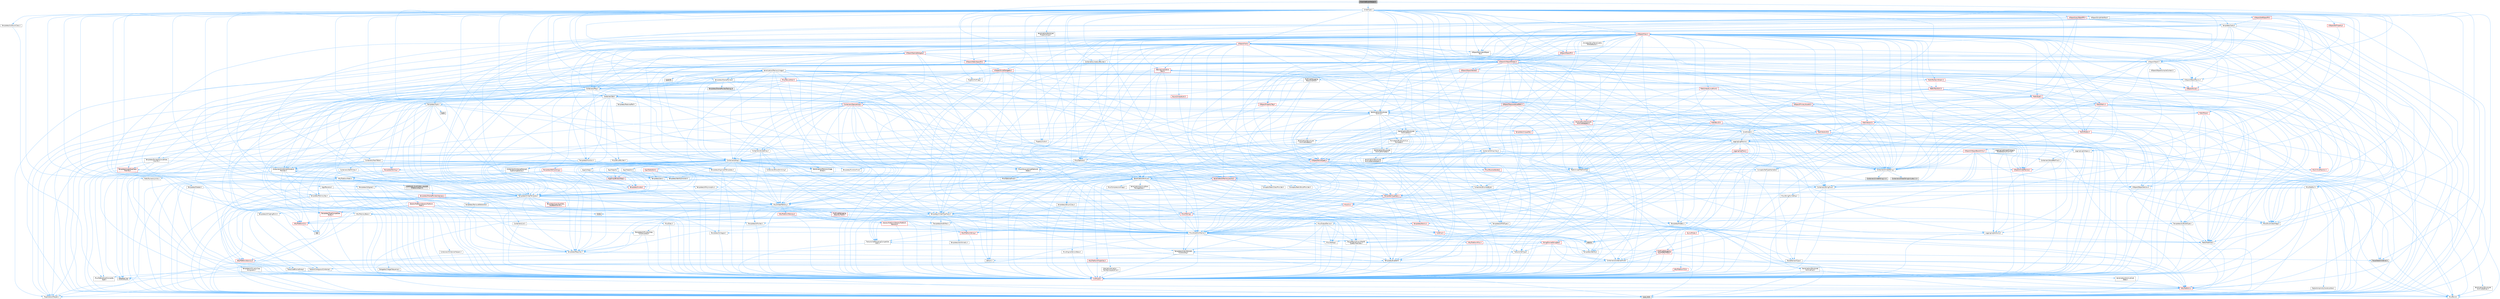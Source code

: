 digraph "OverrideEventHelper.h"
{
 // INTERACTIVE_SVG=YES
 // LATEX_PDF_SIZE
  bgcolor="transparent";
  edge [fontname=Helvetica,fontsize=10,labelfontname=Helvetica,labelfontsize=10];
  node [fontname=Helvetica,fontsize=10,shape=box,height=0.2,width=0.4];
  Node1 [id="Node000001",label="OverrideEventHelper.h",height=0.2,width=0.4,color="gray40", fillcolor="grey60", style="filled", fontcolor="black",tooltip=" "];
  Node1 -> Node2 [id="edge1_Node000001_Node000002",color="steelblue1",style="solid",tooltip=" "];
  Node2 [id="Node000002",label="PropertyVisitor.h",height=0.2,width=0.4,color="grey40", fillcolor="white", style="filled",URL="$db/df1/PropertyVisitor_8h.html",tooltip=" "];
  Node2 -> Node3 [id="edge2_Node000002_Node000003",color="steelblue1",style="solid",tooltip=" "];
  Node3 [id="Node000003",label="Containers/Array.h",height=0.2,width=0.4,color="grey40", fillcolor="white", style="filled",URL="$df/dd0/Array_8h.html",tooltip=" "];
  Node3 -> Node4 [id="edge3_Node000003_Node000004",color="steelblue1",style="solid",tooltip=" "];
  Node4 [id="Node000004",label="CoreTypes.h",height=0.2,width=0.4,color="red", fillcolor="#FFF0F0", style="filled",URL="$dc/dec/CoreTypes_8h.html",tooltip=" "];
  Node4 -> Node5 [id="edge4_Node000004_Node000005",color="steelblue1",style="solid",tooltip=" "];
  Node5 [id="Node000005",label="HAL/Platform.h",height=0.2,width=0.4,color="red", fillcolor="#FFF0F0", style="filled",URL="$d9/dd0/Platform_8h.html",tooltip=" "];
  Node5 -> Node6 [id="edge5_Node000005_Node000006",color="steelblue1",style="solid",tooltip=" "];
  Node6 [id="Node000006",label="Misc/Build.h",height=0.2,width=0.4,color="grey40", fillcolor="white", style="filled",URL="$d3/dbb/Build_8h.html",tooltip=" "];
  Node5 -> Node8 [id="edge6_Node000005_Node000008",color="steelblue1",style="solid",tooltip=" "];
  Node8 [id="Node000008",label="type_traits",height=0.2,width=0.4,color="grey60", fillcolor="#E0E0E0", style="filled",tooltip=" "];
  Node5 -> Node9 [id="edge7_Node000005_Node000009",color="steelblue1",style="solid",tooltip=" "];
  Node9 [id="Node000009",label="PreprocessorHelpers.h",height=0.2,width=0.4,color="grey40", fillcolor="white", style="filled",URL="$db/ddb/PreprocessorHelpers_8h.html",tooltip=" "];
  Node3 -> Node18 [id="edge8_Node000003_Node000018",color="steelblue1",style="solid",tooltip=" "];
  Node18 [id="Node000018",label="Misc/AssertionMacros.h",height=0.2,width=0.4,color="grey40", fillcolor="white", style="filled",URL="$d0/dfa/AssertionMacros_8h.html",tooltip=" "];
  Node18 -> Node4 [id="edge9_Node000018_Node000004",color="steelblue1",style="solid",tooltip=" "];
  Node18 -> Node5 [id="edge10_Node000018_Node000005",color="steelblue1",style="solid",tooltip=" "];
  Node18 -> Node19 [id="edge11_Node000018_Node000019",color="steelblue1",style="solid",tooltip=" "];
  Node19 [id="Node000019",label="HAL/PlatformMisc.h",height=0.2,width=0.4,color="red", fillcolor="#FFF0F0", style="filled",URL="$d0/df5/PlatformMisc_8h.html",tooltip=" "];
  Node19 -> Node4 [id="edge12_Node000019_Node000004",color="steelblue1",style="solid",tooltip=" "];
  Node19 -> Node47 [id="edge13_Node000019_Node000047",color="steelblue1",style="solid",tooltip=" "];
  Node47 [id="Node000047",label="ProfilingDebugging\l/CpuProfilerTrace.h",height=0.2,width=0.4,color="red", fillcolor="#FFF0F0", style="filled",URL="$da/dcb/CpuProfilerTrace_8h.html",tooltip=" "];
  Node47 -> Node4 [id="edge14_Node000047_Node000004",color="steelblue1",style="solid",tooltip=" "];
  Node47 -> Node27 [id="edge15_Node000047_Node000027",color="steelblue1",style="solid",tooltip=" "];
  Node27 [id="Node000027",label="Containers/ContainersFwd.h",height=0.2,width=0.4,color="grey40", fillcolor="white", style="filled",URL="$d4/d0a/ContainersFwd_8h.html",tooltip=" "];
  Node27 -> Node5 [id="edge16_Node000027_Node000005",color="steelblue1",style="solid",tooltip=" "];
  Node27 -> Node4 [id="edge17_Node000027_Node000004",color="steelblue1",style="solid",tooltip=" "];
  Node27 -> Node24 [id="edge18_Node000027_Node000024",color="steelblue1",style="solid",tooltip=" "];
  Node24 [id="Node000024",label="Traits/IsContiguousContainer.h",height=0.2,width=0.4,color="grey40", fillcolor="white", style="filled",URL="$d5/d3c/IsContiguousContainer_8h.html",tooltip=" "];
  Node24 -> Node4 [id="edge19_Node000024_Node000004",color="steelblue1",style="solid",tooltip=" "];
  Node24 -> Node25 [id="edge20_Node000024_Node000025",color="steelblue1",style="solid",tooltip=" "];
  Node25 [id="Node000025",label="Misc/StaticAssertComplete\lType.h",height=0.2,width=0.4,color="grey40", fillcolor="white", style="filled",URL="$d5/d4e/StaticAssertCompleteType_8h.html",tooltip=" "];
  Node24 -> Node23 [id="edge21_Node000024_Node000023",color="steelblue1",style="solid",tooltip=" "];
  Node23 [id="Node000023",label="initializer_list",height=0.2,width=0.4,color="grey60", fillcolor="#E0E0E0", style="filled",tooltip=" "];
  Node47 -> Node48 [id="edge22_Node000047_Node000048",color="steelblue1",style="solid",tooltip=" "];
  Node48 [id="Node000048",label="HAL/PlatformAtomics.h",height=0.2,width=0.4,color="red", fillcolor="#FFF0F0", style="filled",URL="$d3/d36/PlatformAtomics_8h.html",tooltip=" "];
  Node48 -> Node4 [id="edge23_Node000048_Node000004",color="steelblue1",style="solid",tooltip=" "];
  Node47 -> Node9 [id="edge24_Node000047_Node000009",color="steelblue1",style="solid",tooltip=" "];
  Node47 -> Node6 [id="edge25_Node000047_Node000006",color="steelblue1",style="solid",tooltip=" "];
  Node47 -> Node52 [id="edge26_Node000047_Node000052",color="steelblue1",style="solid",tooltip=" "];
  Node52 [id="Node000052",label="Trace/Detail/Channel.h",height=0.2,width=0.4,color="grey60", fillcolor="#E0E0E0", style="filled",tooltip=" "];
  Node18 -> Node9 [id="edge27_Node000018_Node000009",color="steelblue1",style="solid",tooltip=" "];
  Node18 -> Node55 [id="edge28_Node000018_Node000055",color="steelblue1",style="solid",tooltip=" "];
  Node55 [id="Node000055",label="Templates/EnableIf.h",height=0.2,width=0.4,color="grey40", fillcolor="white", style="filled",URL="$d7/d60/EnableIf_8h.html",tooltip=" "];
  Node55 -> Node4 [id="edge29_Node000055_Node000004",color="steelblue1",style="solid",tooltip=" "];
  Node18 -> Node56 [id="edge30_Node000018_Node000056",color="steelblue1",style="solid",tooltip=" "];
  Node56 [id="Node000056",label="Templates/IsArrayOrRefOf\lTypeByPredicate.h",height=0.2,width=0.4,color="grey40", fillcolor="white", style="filled",URL="$d6/da1/IsArrayOrRefOfTypeByPredicate_8h.html",tooltip=" "];
  Node56 -> Node4 [id="edge31_Node000056_Node000004",color="steelblue1",style="solid",tooltip=" "];
  Node18 -> Node57 [id="edge32_Node000018_Node000057",color="steelblue1",style="solid",tooltip=" "];
  Node57 [id="Node000057",label="Templates/IsValidVariadic\lFunctionArg.h",height=0.2,width=0.4,color="grey40", fillcolor="white", style="filled",URL="$d0/dc8/IsValidVariadicFunctionArg_8h.html",tooltip=" "];
  Node57 -> Node4 [id="edge33_Node000057_Node000004",color="steelblue1",style="solid",tooltip=" "];
  Node57 -> Node58 [id="edge34_Node000057_Node000058",color="steelblue1",style="solid",tooltip=" "];
  Node58 [id="Node000058",label="IsEnum.h",height=0.2,width=0.4,color="grey40", fillcolor="white", style="filled",URL="$d4/de5/IsEnum_8h.html",tooltip=" "];
  Node57 -> Node8 [id="edge35_Node000057_Node000008",color="steelblue1",style="solid",tooltip=" "];
  Node18 -> Node59 [id="edge36_Node000018_Node000059",color="steelblue1",style="solid",tooltip=" "];
  Node59 [id="Node000059",label="Traits/IsCharEncodingCompatible\lWith.h",height=0.2,width=0.4,color="grey40", fillcolor="white", style="filled",URL="$df/dd1/IsCharEncodingCompatibleWith_8h.html",tooltip=" "];
  Node59 -> Node8 [id="edge37_Node000059_Node000008",color="steelblue1",style="solid",tooltip=" "];
  Node59 -> Node60 [id="edge38_Node000059_Node000060",color="steelblue1",style="solid",tooltip=" "];
  Node60 [id="Node000060",label="Traits/IsCharType.h",height=0.2,width=0.4,color="grey40", fillcolor="white", style="filled",URL="$db/d51/IsCharType_8h.html",tooltip=" "];
  Node60 -> Node4 [id="edge39_Node000060_Node000004",color="steelblue1",style="solid",tooltip=" "];
  Node18 -> Node61 [id="edge40_Node000018_Node000061",color="steelblue1",style="solid",tooltip=" "];
  Node61 [id="Node000061",label="Misc/VarArgs.h",height=0.2,width=0.4,color="grey40", fillcolor="white", style="filled",URL="$d5/d6f/VarArgs_8h.html",tooltip=" "];
  Node61 -> Node4 [id="edge41_Node000061_Node000004",color="steelblue1",style="solid",tooltip=" "];
  Node18 -> Node62 [id="edge42_Node000018_Node000062",color="steelblue1",style="solid",tooltip=" "];
  Node62 [id="Node000062",label="String/FormatStringSan.h",height=0.2,width=0.4,color="red", fillcolor="#FFF0F0", style="filled",URL="$d3/d8b/FormatStringSan_8h.html",tooltip=" "];
  Node62 -> Node8 [id="edge43_Node000062_Node000008",color="steelblue1",style="solid",tooltip=" "];
  Node62 -> Node4 [id="edge44_Node000062_Node000004",color="steelblue1",style="solid",tooltip=" "];
  Node62 -> Node63 [id="edge45_Node000062_Node000063",color="steelblue1",style="solid",tooltip=" "];
  Node63 [id="Node000063",label="Templates/Requires.h",height=0.2,width=0.4,color="grey40", fillcolor="white", style="filled",URL="$dc/d96/Requires_8h.html",tooltip=" "];
  Node63 -> Node55 [id="edge46_Node000063_Node000055",color="steelblue1",style="solid",tooltip=" "];
  Node63 -> Node8 [id="edge47_Node000063_Node000008",color="steelblue1",style="solid",tooltip=" "];
  Node62 -> Node64 [id="edge48_Node000062_Node000064",color="steelblue1",style="solid",tooltip=" "];
  Node64 [id="Node000064",label="Templates/Identity.h",height=0.2,width=0.4,color="grey40", fillcolor="white", style="filled",URL="$d0/dd5/Identity_8h.html",tooltip=" "];
  Node62 -> Node57 [id="edge49_Node000062_Node000057",color="steelblue1",style="solid",tooltip=" "];
  Node62 -> Node60 [id="edge50_Node000062_Node000060",color="steelblue1",style="solid",tooltip=" "];
  Node62 -> Node27 [id="edge51_Node000062_Node000027",color="steelblue1",style="solid",tooltip=" "];
  Node18 -> Node68 [id="edge52_Node000018_Node000068",color="steelblue1",style="solid",tooltip=" "];
  Node68 [id="Node000068",label="atomic",height=0.2,width=0.4,color="grey60", fillcolor="#E0E0E0", style="filled",tooltip=" "];
  Node3 -> Node69 [id="edge53_Node000003_Node000069",color="steelblue1",style="solid",tooltip=" "];
  Node69 [id="Node000069",label="Misc/IntrusiveUnsetOptional\lState.h",height=0.2,width=0.4,color="grey40", fillcolor="white", style="filled",URL="$d2/d0a/IntrusiveUnsetOptionalState_8h.html",tooltip=" "];
  Node69 -> Node70 [id="edge54_Node000069_Node000070",color="steelblue1",style="solid",tooltip=" "];
  Node70 [id="Node000070",label="Misc/OptionalFwd.h",height=0.2,width=0.4,color="grey40", fillcolor="white", style="filled",URL="$dc/d50/OptionalFwd_8h.html",tooltip=" "];
  Node3 -> Node71 [id="edge55_Node000003_Node000071",color="steelblue1",style="solid",tooltip=" "];
  Node71 [id="Node000071",label="Misc/ReverseIterate.h",height=0.2,width=0.4,color="red", fillcolor="#FFF0F0", style="filled",URL="$db/de3/ReverseIterate_8h.html",tooltip=" "];
  Node71 -> Node5 [id="edge56_Node000071_Node000005",color="steelblue1",style="solid",tooltip=" "];
  Node3 -> Node73 [id="edge57_Node000003_Node000073",color="steelblue1",style="solid",tooltip=" "];
  Node73 [id="Node000073",label="HAL/UnrealMemory.h",height=0.2,width=0.4,color="grey40", fillcolor="white", style="filled",URL="$d9/d96/UnrealMemory_8h.html",tooltip=" "];
  Node73 -> Node4 [id="edge58_Node000073_Node000004",color="steelblue1",style="solid",tooltip=" "];
  Node73 -> Node74 [id="edge59_Node000073_Node000074",color="steelblue1",style="solid",tooltip=" "];
  Node74 [id="Node000074",label="GenericPlatform/GenericPlatform\lMemory.h",height=0.2,width=0.4,color="red", fillcolor="#FFF0F0", style="filled",URL="$dd/d22/GenericPlatformMemory_8h.html",tooltip=" "];
  Node74 -> Node26 [id="edge60_Node000074_Node000026",color="steelblue1",style="solid",tooltip=" "];
  Node26 [id="Node000026",label="CoreFwd.h",height=0.2,width=0.4,color="red", fillcolor="#FFF0F0", style="filled",URL="$d1/d1e/CoreFwd_8h.html",tooltip=" "];
  Node26 -> Node4 [id="edge61_Node000026_Node000004",color="steelblue1",style="solid",tooltip=" "];
  Node26 -> Node27 [id="edge62_Node000026_Node000027",color="steelblue1",style="solid",tooltip=" "];
  Node26 -> Node28 [id="edge63_Node000026_Node000028",color="steelblue1",style="solid",tooltip=" "];
  Node28 [id="Node000028",label="Math/MathFwd.h",height=0.2,width=0.4,color="grey40", fillcolor="white", style="filled",URL="$d2/d10/MathFwd_8h.html",tooltip=" "];
  Node28 -> Node5 [id="edge64_Node000028_Node000005",color="steelblue1",style="solid",tooltip=" "];
  Node74 -> Node4 [id="edge65_Node000074_Node000004",color="steelblue1",style="solid",tooltip=" "];
  Node74 -> Node75 [id="edge66_Node000074_Node000075",color="steelblue1",style="solid",tooltip=" "];
  Node75 [id="Node000075",label="HAL/PlatformString.h",height=0.2,width=0.4,color="red", fillcolor="#FFF0F0", style="filled",URL="$db/db5/PlatformString_8h.html",tooltip=" "];
  Node75 -> Node4 [id="edge67_Node000075_Node000004",color="steelblue1",style="solid",tooltip=" "];
  Node73 -> Node77 [id="edge68_Node000073_Node000077",color="steelblue1",style="solid",tooltip=" "];
  Node77 [id="Node000077",label="HAL/MemoryBase.h",height=0.2,width=0.4,color="grey40", fillcolor="white", style="filled",URL="$d6/d9f/MemoryBase_8h.html",tooltip=" "];
  Node77 -> Node4 [id="edge69_Node000077_Node000004",color="steelblue1",style="solid",tooltip=" "];
  Node77 -> Node48 [id="edge70_Node000077_Node000048",color="steelblue1",style="solid",tooltip=" "];
  Node77 -> Node31 [id="edge71_Node000077_Node000031",color="steelblue1",style="solid",tooltip=" "];
  Node31 [id="Node000031",label="HAL/PlatformCrt.h",height=0.2,width=0.4,color="red", fillcolor="#FFF0F0", style="filled",URL="$d8/d75/PlatformCrt_8h.html",tooltip=" "];
  Node31 -> Node32 [id="edge72_Node000031_Node000032",color="steelblue1",style="solid",tooltip=" "];
  Node32 [id="Node000032",label="new",height=0.2,width=0.4,color="grey60", fillcolor="#E0E0E0", style="filled",tooltip=" "];
  Node77 -> Node78 [id="edge73_Node000077_Node000078",color="steelblue1",style="solid",tooltip=" "];
  Node78 [id="Node000078",label="Misc/Exec.h",height=0.2,width=0.4,color="grey40", fillcolor="white", style="filled",URL="$de/ddb/Exec_8h.html",tooltip=" "];
  Node78 -> Node4 [id="edge74_Node000078_Node000004",color="steelblue1",style="solid",tooltip=" "];
  Node78 -> Node18 [id="edge75_Node000078_Node000018",color="steelblue1",style="solid",tooltip=" "];
  Node77 -> Node79 [id="edge76_Node000077_Node000079",color="steelblue1",style="solid",tooltip=" "];
  Node79 [id="Node000079",label="Misc/OutputDevice.h",height=0.2,width=0.4,color="grey40", fillcolor="white", style="filled",URL="$d7/d32/OutputDevice_8h.html",tooltip=" "];
  Node79 -> Node26 [id="edge77_Node000079_Node000026",color="steelblue1",style="solid",tooltip=" "];
  Node79 -> Node4 [id="edge78_Node000079_Node000004",color="steelblue1",style="solid",tooltip=" "];
  Node79 -> Node80 [id="edge79_Node000079_Node000080",color="steelblue1",style="solid",tooltip=" "];
  Node80 [id="Node000080",label="Logging/LogVerbosity.h",height=0.2,width=0.4,color="grey40", fillcolor="white", style="filled",URL="$d2/d8f/LogVerbosity_8h.html",tooltip=" "];
  Node80 -> Node4 [id="edge80_Node000080_Node000004",color="steelblue1",style="solid",tooltip=" "];
  Node79 -> Node61 [id="edge81_Node000079_Node000061",color="steelblue1",style="solid",tooltip=" "];
  Node79 -> Node56 [id="edge82_Node000079_Node000056",color="steelblue1",style="solid",tooltip=" "];
  Node79 -> Node57 [id="edge83_Node000079_Node000057",color="steelblue1",style="solid",tooltip=" "];
  Node79 -> Node59 [id="edge84_Node000079_Node000059",color="steelblue1",style="solid",tooltip=" "];
  Node77 -> Node81 [id="edge85_Node000077_Node000081",color="steelblue1",style="solid",tooltip=" "];
  Node81 [id="Node000081",label="Templates/Atomic.h",height=0.2,width=0.4,color="red", fillcolor="#FFF0F0", style="filled",URL="$d3/d91/Atomic_8h.html",tooltip=" "];
  Node81 -> Node84 [id="edge86_Node000081_Node000084",color="steelblue1",style="solid",tooltip=" "];
  Node84 [id="Node000084",label="Templates/IsIntegral.h",height=0.2,width=0.4,color="grey40", fillcolor="white", style="filled",URL="$da/d64/IsIntegral_8h.html",tooltip=" "];
  Node84 -> Node4 [id="edge87_Node000084_Node000004",color="steelblue1",style="solid",tooltip=" "];
  Node81 -> Node68 [id="edge88_Node000081_Node000068",color="steelblue1",style="solid",tooltip=" "];
  Node73 -> Node90 [id="edge89_Node000073_Node000090",color="steelblue1",style="solid",tooltip=" "];
  Node90 [id="Node000090",label="HAL/PlatformMemory.h",height=0.2,width=0.4,color="red", fillcolor="#FFF0F0", style="filled",URL="$de/d68/PlatformMemory_8h.html",tooltip=" "];
  Node90 -> Node4 [id="edge90_Node000090_Node000004",color="steelblue1",style="solid",tooltip=" "];
  Node90 -> Node74 [id="edge91_Node000090_Node000074",color="steelblue1",style="solid",tooltip=" "];
  Node73 -> Node92 [id="edge92_Node000073_Node000092",color="steelblue1",style="solid",tooltip=" "];
  Node92 [id="Node000092",label="ProfilingDebugging\l/MemoryTrace.h",height=0.2,width=0.4,color="red", fillcolor="#FFF0F0", style="filled",URL="$da/dd7/MemoryTrace_8h.html",tooltip=" "];
  Node92 -> Node5 [id="edge93_Node000092_Node000005",color="steelblue1",style="solid",tooltip=" "];
  Node92 -> Node43 [id="edge94_Node000092_Node000043",color="steelblue1",style="solid",tooltip=" "];
  Node43 [id="Node000043",label="Misc/EnumClassFlags.h",height=0.2,width=0.4,color="grey40", fillcolor="white", style="filled",URL="$d8/de7/EnumClassFlags_8h.html",tooltip=" "];
  Node73 -> Node93 [id="edge95_Node000073_Node000093",color="steelblue1",style="solid",tooltip=" "];
  Node93 [id="Node000093",label="Templates/IsPointer.h",height=0.2,width=0.4,color="grey40", fillcolor="white", style="filled",URL="$d7/d05/IsPointer_8h.html",tooltip=" "];
  Node93 -> Node4 [id="edge96_Node000093_Node000004",color="steelblue1",style="solid",tooltip=" "];
  Node3 -> Node94 [id="edge97_Node000003_Node000094",color="steelblue1",style="solid",tooltip=" "];
  Node94 [id="Node000094",label="Templates/UnrealTypeTraits.h",height=0.2,width=0.4,color="grey40", fillcolor="white", style="filled",URL="$d2/d2d/UnrealTypeTraits_8h.html",tooltip=" "];
  Node94 -> Node4 [id="edge98_Node000094_Node000004",color="steelblue1",style="solid",tooltip=" "];
  Node94 -> Node93 [id="edge99_Node000094_Node000093",color="steelblue1",style="solid",tooltip=" "];
  Node94 -> Node18 [id="edge100_Node000094_Node000018",color="steelblue1",style="solid",tooltip=" "];
  Node94 -> Node86 [id="edge101_Node000094_Node000086",color="steelblue1",style="solid",tooltip=" "];
  Node86 [id="Node000086",label="Templates/AndOrNot.h",height=0.2,width=0.4,color="grey40", fillcolor="white", style="filled",URL="$db/d0a/AndOrNot_8h.html",tooltip=" "];
  Node86 -> Node4 [id="edge102_Node000086_Node000004",color="steelblue1",style="solid",tooltip=" "];
  Node94 -> Node55 [id="edge103_Node000094_Node000055",color="steelblue1",style="solid",tooltip=" "];
  Node94 -> Node95 [id="edge104_Node000094_Node000095",color="steelblue1",style="solid",tooltip=" "];
  Node95 [id="Node000095",label="Templates/IsArithmetic.h",height=0.2,width=0.4,color="grey40", fillcolor="white", style="filled",URL="$d2/d5d/IsArithmetic_8h.html",tooltip=" "];
  Node95 -> Node4 [id="edge105_Node000095_Node000004",color="steelblue1",style="solid",tooltip=" "];
  Node94 -> Node58 [id="edge106_Node000094_Node000058",color="steelblue1",style="solid",tooltip=" "];
  Node94 -> Node96 [id="edge107_Node000094_Node000096",color="steelblue1",style="solid",tooltip=" "];
  Node96 [id="Node000096",label="Templates/Models.h",height=0.2,width=0.4,color="grey40", fillcolor="white", style="filled",URL="$d3/d0c/Models_8h.html",tooltip=" "];
  Node96 -> Node64 [id="edge108_Node000096_Node000064",color="steelblue1",style="solid",tooltip=" "];
  Node94 -> Node97 [id="edge109_Node000094_Node000097",color="steelblue1",style="solid",tooltip=" "];
  Node97 [id="Node000097",label="Templates/IsPODType.h",height=0.2,width=0.4,color="grey40", fillcolor="white", style="filled",URL="$d7/db1/IsPODType_8h.html",tooltip=" "];
  Node97 -> Node4 [id="edge110_Node000097_Node000004",color="steelblue1",style="solid",tooltip=" "];
  Node94 -> Node98 [id="edge111_Node000094_Node000098",color="steelblue1",style="solid",tooltip=" "];
  Node98 [id="Node000098",label="Templates/IsUECoreType.h",height=0.2,width=0.4,color="grey40", fillcolor="white", style="filled",URL="$d1/db8/IsUECoreType_8h.html",tooltip=" "];
  Node98 -> Node4 [id="edge112_Node000098_Node000004",color="steelblue1",style="solid",tooltip=" "];
  Node98 -> Node8 [id="edge113_Node000098_Node000008",color="steelblue1",style="solid",tooltip=" "];
  Node94 -> Node87 [id="edge114_Node000094_Node000087",color="steelblue1",style="solid",tooltip=" "];
  Node87 [id="Node000087",label="Templates/IsTriviallyCopy\lConstructible.h",height=0.2,width=0.4,color="grey40", fillcolor="white", style="filled",URL="$d3/d78/IsTriviallyCopyConstructible_8h.html",tooltip=" "];
  Node87 -> Node4 [id="edge115_Node000087_Node000004",color="steelblue1",style="solid",tooltip=" "];
  Node87 -> Node8 [id="edge116_Node000087_Node000008",color="steelblue1",style="solid",tooltip=" "];
  Node3 -> Node99 [id="edge117_Node000003_Node000099",color="steelblue1",style="solid",tooltip=" "];
  Node99 [id="Node000099",label="Templates/UnrealTemplate.h",height=0.2,width=0.4,color="grey40", fillcolor="white", style="filled",URL="$d4/d24/UnrealTemplate_8h.html",tooltip=" "];
  Node99 -> Node4 [id="edge118_Node000099_Node000004",color="steelblue1",style="solid",tooltip=" "];
  Node99 -> Node93 [id="edge119_Node000099_Node000093",color="steelblue1",style="solid",tooltip=" "];
  Node99 -> Node73 [id="edge120_Node000099_Node000073",color="steelblue1",style="solid",tooltip=" "];
  Node99 -> Node100 [id="edge121_Node000099_Node000100",color="steelblue1",style="solid",tooltip=" "];
  Node100 [id="Node000100",label="Templates/CopyQualifiers\lAndRefsFromTo.h",height=0.2,width=0.4,color="red", fillcolor="#FFF0F0", style="filled",URL="$d3/db3/CopyQualifiersAndRefsFromTo_8h.html",tooltip=" "];
  Node99 -> Node94 [id="edge122_Node000099_Node000094",color="steelblue1",style="solid",tooltip=" "];
  Node99 -> Node102 [id="edge123_Node000099_Node000102",color="steelblue1",style="solid",tooltip=" "];
  Node102 [id="Node000102",label="Templates/RemoveReference.h",height=0.2,width=0.4,color="grey40", fillcolor="white", style="filled",URL="$da/dbe/RemoveReference_8h.html",tooltip=" "];
  Node102 -> Node4 [id="edge124_Node000102_Node000004",color="steelblue1",style="solid",tooltip=" "];
  Node99 -> Node63 [id="edge125_Node000099_Node000063",color="steelblue1",style="solid",tooltip=" "];
  Node99 -> Node103 [id="edge126_Node000099_Node000103",color="steelblue1",style="solid",tooltip=" "];
  Node103 [id="Node000103",label="Templates/TypeCompatible\lBytes.h",height=0.2,width=0.4,color="red", fillcolor="#FFF0F0", style="filled",URL="$df/d0a/TypeCompatibleBytes_8h.html",tooltip=" "];
  Node103 -> Node4 [id="edge127_Node000103_Node000004",color="steelblue1",style="solid",tooltip=" "];
  Node103 -> Node32 [id="edge128_Node000103_Node000032",color="steelblue1",style="solid",tooltip=" "];
  Node103 -> Node8 [id="edge129_Node000103_Node000008",color="steelblue1",style="solid",tooltip=" "];
  Node99 -> Node64 [id="edge130_Node000099_Node000064",color="steelblue1",style="solid",tooltip=" "];
  Node99 -> Node24 [id="edge131_Node000099_Node000024",color="steelblue1",style="solid",tooltip=" "];
  Node99 -> Node104 [id="edge132_Node000099_Node000104",color="steelblue1",style="solid",tooltip=" "];
  Node104 [id="Node000104",label="Traits/UseBitwiseSwap.h",height=0.2,width=0.4,color="grey40", fillcolor="white", style="filled",URL="$db/df3/UseBitwiseSwap_8h.html",tooltip=" "];
  Node104 -> Node4 [id="edge133_Node000104_Node000004",color="steelblue1",style="solid",tooltip=" "];
  Node104 -> Node8 [id="edge134_Node000104_Node000008",color="steelblue1",style="solid",tooltip=" "];
  Node99 -> Node8 [id="edge135_Node000099_Node000008",color="steelblue1",style="solid",tooltip=" "];
  Node3 -> Node105 [id="edge136_Node000003_Node000105",color="steelblue1",style="solid",tooltip=" "];
  Node105 [id="Node000105",label="Containers/AllowShrinking.h",height=0.2,width=0.4,color="grey40", fillcolor="white", style="filled",URL="$d7/d1a/AllowShrinking_8h.html",tooltip=" "];
  Node105 -> Node4 [id="edge137_Node000105_Node000004",color="steelblue1",style="solid",tooltip=" "];
  Node3 -> Node106 [id="edge138_Node000003_Node000106",color="steelblue1",style="solid",tooltip=" "];
  Node106 [id="Node000106",label="Containers/ContainerAllocation\lPolicies.h",height=0.2,width=0.4,color="grey40", fillcolor="white", style="filled",URL="$d7/dff/ContainerAllocationPolicies_8h.html",tooltip=" "];
  Node106 -> Node4 [id="edge139_Node000106_Node000004",color="steelblue1",style="solid",tooltip=" "];
  Node106 -> Node107 [id="edge140_Node000106_Node000107",color="steelblue1",style="solid",tooltip=" "];
  Node107 [id="Node000107",label="Containers/ContainerHelpers.h",height=0.2,width=0.4,color="grey40", fillcolor="white", style="filled",URL="$d7/d33/ContainerHelpers_8h.html",tooltip=" "];
  Node107 -> Node4 [id="edge141_Node000107_Node000004",color="steelblue1",style="solid",tooltip=" "];
  Node106 -> Node106 [id="edge142_Node000106_Node000106",color="steelblue1",style="solid",tooltip=" "];
  Node106 -> Node108 [id="edge143_Node000106_Node000108",color="steelblue1",style="solid",tooltip=" "];
  Node108 [id="Node000108",label="HAL/PlatformMath.h",height=0.2,width=0.4,color="grey40", fillcolor="white", style="filled",URL="$dc/d53/PlatformMath_8h.html",tooltip=" "];
  Node108 -> Node4 [id="edge144_Node000108_Node000004",color="steelblue1",style="solid",tooltip=" "];
  Node108 -> Node109 [id="edge145_Node000108_Node000109",color="steelblue1",style="solid",tooltip=" "];
  Node109 [id="Node000109",label="GenericPlatform/GenericPlatform\lMath.h",height=0.2,width=0.4,color="red", fillcolor="#FFF0F0", style="filled",URL="$d5/d79/GenericPlatformMath_8h.html",tooltip=" "];
  Node109 -> Node4 [id="edge146_Node000109_Node000004",color="steelblue1",style="solid",tooltip=" "];
  Node109 -> Node27 [id="edge147_Node000109_Node000027",color="steelblue1",style="solid",tooltip=" "];
  Node109 -> Node31 [id="edge148_Node000109_Node000031",color="steelblue1",style="solid",tooltip=" "];
  Node109 -> Node86 [id="edge149_Node000109_Node000086",color="steelblue1",style="solid",tooltip=" "];
  Node109 -> Node111 [id="edge150_Node000109_Node000111",color="steelblue1",style="solid",tooltip=" "];
  Node111 [id="Node000111",label="Templates/IsFloatingPoint.h",height=0.2,width=0.4,color="grey40", fillcolor="white", style="filled",URL="$d3/d11/IsFloatingPoint_8h.html",tooltip=" "];
  Node111 -> Node4 [id="edge151_Node000111_Node000004",color="steelblue1",style="solid",tooltip=" "];
  Node109 -> Node94 [id="edge152_Node000109_Node000094",color="steelblue1",style="solid",tooltip=" "];
  Node109 -> Node63 [id="edge153_Node000109_Node000063",color="steelblue1",style="solid",tooltip=" "];
  Node109 -> Node103 [id="edge154_Node000109_Node000103",color="steelblue1",style="solid",tooltip=" "];
  Node109 -> Node114 [id="edge155_Node000109_Node000114",color="steelblue1",style="solid",tooltip=" "];
  Node114 [id="Node000114",label="limits",height=0.2,width=0.4,color="grey60", fillcolor="#E0E0E0", style="filled",tooltip=" "];
  Node109 -> Node8 [id="edge156_Node000109_Node000008",color="steelblue1",style="solid",tooltip=" "];
  Node108 -> Node115 [id="edge157_Node000108_Node000115",color="steelblue1",style="solid",tooltip=" "];
  Node115 [id="Node000115",label="COMPILED_PLATFORM_HEADER\l(PlatformMath.h)",height=0.2,width=0.4,color="grey60", fillcolor="#E0E0E0", style="filled",tooltip=" "];
  Node106 -> Node73 [id="edge158_Node000106_Node000073",color="steelblue1",style="solid",tooltip=" "];
  Node106 -> Node41 [id="edge159_Node000106_Node000041",color="steelblue1",style="solid",tooltip=" "];
  Node41 [id="Node000041",label="Math/NumericLimits.h",height=0.2,width=0.4,color="grey40", fillcolor="white", style="filled",URL="$df/d1b/NumericLimits_8h.html",tooltip=" "];
  Node41 -> Node4 [id="edge160_Node000041_Node000004",color="steelblue1",style="solid",tooltip=" "];
  Node106 -> Node18 [id="edge161_Node000106_Node000018",color="steelblue1",style="solid",tooltip=" "];
  Node106 -> Node116 [id="edge162_Node000106_Node000116",color="steelblue1",style="solid",tooltip=" "];
  Node116 [id="Node000116",label="Templates/IsPolymorphic.h",height=0.2,width=0.4,color="grey40", fillcolor="white", style="filled",URL="$dc/d20/IsPolymorphic_8h.html",tooltip=" "];
  Node106 -> Node117 [id="edge163_Node000106_Node000117",color="steelblue1",style="solid",tooltip=" "];
  Node117 [id="Node000117",label="Templates/MemoryOps.h",height=0.2,width=0.4,color="grey40", fillcolor="white", style="filled",URL="$db/dea/MemoryOps_8h.html",tooltip=" "];
  Node117 -> Node4 [id="edge164_Node000117_Node000004",color="steelblue1",style="solid",tooltip=" "];
  Node117 -> Node73 [id="edge165_Node000117_Node000073",color="steelblue1",style="solid",tooltip=" "];
  Node117 -> Node88 [id="edge166_Node000117_Node000088",color="steelblue1",style="solid",tooltip=" "];
  Node88 [id="Node000088",label="Templates/IsTriviallyCopy\lAssignable.h",height=0.2,width=0.4,color="grey40", fillcolor="white", style="filled",URL="$d2/df2/IsTriviallyCopyAssignable_8h.html",tooltip=" "];
  Node88 -> Node4 [id="edge167_Node000088_Node000004",color="steelblue1",style="solid",tooltip=" "];
  Node88 -> Node8 [id="edge168_Node000088_Node000008",color="steelblue1",style="solid",tooltip=" "];
  Node117 -> Node87 [id="edge169_Node000117_Node000087",color="steelblue1",style="solid",tooltip=" "];
  Node117 -> Node63 [id="edge170_Node000117_Node000063",color="steelblue1",style="solid",tooltip=" "];
  Node117 -> Node94 [id="edge171_Node000117_Node000094",color="steelblue1",style="solid",tooltip=" "];
  Node117 -> Node104 [id="edge172_Node000117_Node000104",color="steelblue1",style="solid",tooltip=" "];
  Node117 -> Node32 [id="edge173_Node000117_Node000032",color="steelblue1",style="solid",tooltip=" "];
  Node117 -> Node8 [id="edge174_Node000117_Node000008",color="steelblue1",style="solid",tooltip=" "];
  Node106 -> Node103 [id="edge175_Node000106_Node000103",color="steelblue1",style="solid",tooltip=" "];
  Node106 -> Node8 [id="edge176_Node000106_Node000008",color="steelblue1",style="solid",tooltip=" "];
  Node3 -> Node118 [id="edge177_Node000003_Node000118",color="steelblue1",style="solid",tooltip=" "];
  Node118 [id="Node000118",label="Containers/ContainerElement\lTypeCompatibility.h",height=0.2,width=0.4,color="grey40", fillcolor="white", style="filled",URL="$df/ddf/ContainerElementTypeCompatibility_8h.html",tooltip=" "];
  Node118 -> Node4 [id="edge178_Node000118_Node000004",color="steelblue1",style="solid",tooltip=" "];
  Node118 -> Node94 [id="edge179_Node000118_Node000094",color="steelblue1",style="solid",tooltip=" "];
  Node3 -> Node119 [id="edge180_Node000003_Node000119",color="steelblue1",style="solid",tooltip=" "];
  Node119 [id="Node000119",label="Serialization/Archive.h",height=0.2,width=0.4,color="grey40", fillcolor="white", style="filled",URL="$d7/d3b/Archive_8h.html",tooltip=" "];
  Node119 -> Node26 [id="edge181_Node000119_Node000026",color="steelblue1",style="solid",tooltip=" "];
  Node119 -> Node4 [id="edge182_Node000119_Node000004",color="steelblue1",style="solid",tooltip=" "];
  Node119 -> Node120 [id="edge183_Node000119_Node000120",color="steelblue1",style="solid",tooltip=" "];
  Node120 [id="Node000120",label="HAL/PlatformProperties.h",height=0.2,width=0.4,color="red", fillcolor="#FFF0F0", style="filled",URL="$d9/db0/PlatformProperties_8h.html",tooltip=" "];
  Node120 -> Node4 [id="edge184_Node000120_Node000004",color="steelblue1",style="solid",tooltip=" "];
  Node119 -> Node123 [id="edge185_Node000119_Node000123",color="steelblue1",style="solid",tooltip=" "];
  Node123 [id="Node000123",label="Internationalization\l/TextNamespaceFwd.h",height=0.2,width=0.4,color="grey40", fillcolor="white", style="filled",URL="$d8/d97/TextNamespaceFwd_8h.html",tooltip=" "];
  Node123 -> Node4 [id="edge186_Node000123_Node000004",color="steelblue1",style="solid",tooltip=" "];
  Node119 -> Node28 [id="edge187_Node000119_Node000028",color="steelblue1",style="solid",tooltip=" "];
  Node119 -> Node18 [id="edge188_Node000119_Node000018",color="steelblue1",style="solid",tooltip=" "];
  Node119 -> Node6 [id="edge189_Node000119_Node000006",color="steelblue1",style="solid",tooltip=" "];
  Node119 -> Node42 [id="edge190_Node000119_Node000042",color="steelblue1",style="solid",tooltip=" "];
  Node42 [id="Node000042",label="Misc/CompressionFlags.h",height=0.2,width=0.4,color="grey40", fillcolor="white", style="filled",URL="$d9/d76/CompressionFlags_8h.html",tooltip=" "];
  Node119 -> Node124 [id="edge191_Node000119_Node000124",color="steelblue1",style="solid",tooltip=" "];
  Node124 [id="Node000124",label="Misc/EngineVersionBase.h",height=0.2,width=0.4,color="grey40", fillcolor="white", style="filled",URL="$d5/d2b/EngineVersionBase_8h.html",tooltip=" "];
  Node124 -> Node4 [id="edge192_Node000124_Node000004",color="steelblue1",style="solid",tooltip=" "];
  Node119 -> Node61 [id="edge193_Node000119_Node000061",color="steelblue1",style="solid",tooltip=" "];
  Node119 -> Node125 [id="edge194_Node000119_Node000125",color="steelblue1",style="solid",tooltip=" "];
  Node125 [id="Node000125",label="Serialization/ArchiveCook\lData.h",height=0.2,width=0.4,color="grey40", fillcolor="white", style="filled",URL="$dc/db6/ArchiveCookData_8h.html",tooltip=" "];
  Node125 -> Node5 [id="edge195_Node000125_Node000005",color="steelblue1",style="solid",tooltip=" "];
  Node119 -> Node126 [id="edge196_Node000119_Node000126",color="steelblue1",style="solid",tooltip=" "];
  Node126 [id="Node000126",label="Serialization/ArchiveSave\lPackageData.h",height=0.2,width=0.4,color="grey40", fillcolor="white", style="filled",URL="$d1/d37/ArchiveSavePackageData_8h.html",tooltip=" "];
  Node119 -> Node55 [id="edge197_Node000119_Node000055",color="steelblue1",style="solid",tooltip=" "];
  Node119 -> Node56 [id="edge198_Node000119_Node000056",color="steelblue1",style="solid",tooltip=" "];
  Node119 -> Node127 [id="edge199_Node000119_Node000127",color="steelblue1",style="solid",tooltip=" "];
  Node127 [id="Node000127",label="Templates/IsEnumClass.h",height=0.2,width=0.4,color="grey40", fillcolor="white", style="filled",URL="$d7/d15/IsEnumClass_8h.html",tooltip=" "];
  Node127 -> Node4 [id="edge200_Node000127_Node000004",color="steelblue1",style="solid",tooltip=" "];
  Node127 -> Node86 [id="edge201_Node000127_Node000086",color="steelblue1",style="solid",tooltip=" "];
  Node119 -> Node113 [id="edge202_Node000119_Node000113",color="steelblue1",style="solid",tooltip=" "];
  Node113 [id="Node000113",label="Templates/IsSigned.h",height=0.2,width=0.4,color="grey40", fillcolor="white", style="filled",URL="$d8/dd8/IsSigned_8h.html",tooltip=" "];
  Node113 -> Node4 [id="edge203_Node000113_Node000004",color="steelblue1",style="solid",tooltip=" "];
  Node119 -> Node57 [id="edge204_Node000119_Node000057",color="steelblue1",style="solid",tooltip=" "];
  Node119 -> Node99 [id="edge205_Node000119_Node000099",color="steelblue1",style="solid",tooltip=" "];
  Node119 -> Node59 [id="edge206_Node000119_Node000059",color="steelblue1",style="solid",tooltip=" "];
  Node119 -> Node128 [id="edge207_Node000119_Node000128",color="steelblue1",style="solid",tooltip=" "];
  Node128 [id="Node000128",label="UObject/ObjectVersion.h",height=0.2,width=0.4,color="grey40", fillcolor="white", style="filled",URL="$da/d63/ObjectVersion_8h.html",tooltip=" "];
  Node128 -> Node4 [id="edge208_Node000128_Node000004",color="steelblue1",style="solid",tooltip=" "];
  Node3 -> Node129 [id="edge209_Node000003_Node000129",color="steelblue1",style="solid",tooltip=" "];
  Node129 [id="Node000129",label="Serialization/MemoryImage\lWriter.h",height=0.2,width=0.4,color="grey40", fillcolor="white", style="filled",URL="$d0/d08/MemoryImageWriter_8h.html",tooltip=" "];
  Node129 -> Node4 [id="edge210_Node000129_Node000004",color="steelblue1",style="solid",tooltip=" "];
  Node129 -> Node130 [id="edge211_Node000129_Node000130",color="steelblue1",style="solid",tooltip=" "];
  Node130 [id="Node000130",label="Serialization/MemoryLayout.h",height=0.2,width=0.4,color="red", fillcolor="#FFF0F0", style="filled",URL="$d7/d66/MemoryLayout_8h.html",tooltip=" "];
  Node130 -> Node131 [id="edge212_Node000130_Node000131",color="steelblue1",style="solid",tooltip=" "];
  Node131 [id="Node000131",label="Concepts/StaticClassProvider.h",height=0.2,width=0.4,color="grey40", fillcolor="white", style="filled",URL="$dd/d83/StaticClassProvider_8h.html",tooltip=" "];
  Node130 -> Node132 [id="edge213_Node000130_Node000132",color="steelblue1",style="solid",tooltip=" "];
  Node132 [id="Node000132",label="Concepts/StaticStructProvider.h",height=0.2,width=0.4,color="grey40", fillcolor="white", style="filled",URL="$d5/d77/StaticStructProvider_8h.html",tooltip=" "];
  Node130 -> Node133 [id="edge214_Node000130_Node000133",color="steelblue1",style="solid",tooltip=" "];
  Node133 [id="Node000133",label="Containers/EnumAsByte.h",height=0.2,width=0.4,color="grey40", fillcolor="white", style="filled",URL="$d6/d9a/EnumAsByte_8h.html",tooltip=" "];
  Node133 -> Node4 [id="edge215_Node000133_Node000004",color="steelblue1",style="solid",tooltip=" "];
  Node133 -> Node97 [id="edge216_Node000133_Node000097",color="steelblue1",style="solid",tooltip=" "];
  Node133 -> Node134 [id="edge217_Node000133_Node000134",color="steelblue1",style="solid",tooltip=" "];
  Node134 [id="Node000134",label="Templates/TypeHash.h",height=0.2,width=0.4,color="red", fillcolor="#FFF0F0", style="filled",URL="$d1/d62/TypeHash_8h.html",tooltip=" "];
  Node134 -> Node4 [id="edge218_Node000134_Node000004",color="steelblue1",style="solid",tooltip=" "];
  Node134 -> Node63 [id="edge219_Node000134_Node000063",color="steelblue1",style="solid",tooltip=" "];
  Node134 -> Node135 [id="edge220_Node000134_Node000135",color="steelblue1",style="solid",tooltip=" "];
  Node135 [id="Node000135",label="Misc/Crc.h",height=0.2,width=0.4,color="red", fillcolor="#FFF0F0", style="filled",URL="$d4/dd2/Crc_8h.html",tooltip=" "];
  Node135 -> Node4 [id="edge221_Node000135_Node000004",color="steelblue1",style="solid",tooltip=" "];
  Node135 -> Node75 [id="edge222_Node000135_Node000075",color="steelblue1",style="solid",tooltip=" "];
  Node135 -> Node18 [id="edge223_Node000135_Node000018",color="steelblue1",style="solid",tooltip=" "];
  Node135 -> Node136 [id="edge224_Node000135_Node000136",color="steelblue1",style="solid",tooltip=" "];
  Node136 [id="Node000136",label="Misc/CString.h",height=0.2,width=0.4,color="red", fillcolor="#FFF0F0", style="filled",URL="$d2/d49/CString_8h.html",tooltip=" "];
  Node136 -> Node4 [id="edge225_Node000136_Node000004",color="steelblue1",style="solid",tooltip=" "];
  Node136 -> Node31 [id="edge226_Node000136_Node000031",color="steelblue1",style="solid",tooltip=" "];
  Node136 -> Node75 [id="edge227_Node000136_Node000075",color="steelblue1",style="solid",tooltip=" "];
  Node136 -> Node18 [id="edge228_Node000136_Node000018",color="steelblue1",style="solid",tooltip=" "];
  Node136 -> Node61 [id="edge229_Node000136_Node000061",color="steelblue1",style="solid",tooltip=" "];
  Node136 -> Node56 [id="edge230_Node000136_Node000056",color="steelblue1",style="solid",tooltip=" "];
  Node136 -> Node57 [id="edge231_Node000136_Node000057",color="steelblue1",style="solid",tooltip=" "];
  Node136 -> Node59 [id="edge232_Node000136_Node000059",color="steelblue1",style="solid",tooltip=" "];
  Node135 -> Node94 [id="edge233_Node000135_Node000094",color="steelblue1",style="solid",tooltip=" "];
  Node135 -> Node60 [id="edge234_Node000135_Node000060",color="steelblue1",style="solid",tooltip=" "];
  Node134 -> Node8 [id="edge235_Node000134_Node000008",color="steelblue1",style="solid",tooltip=" "];
  Node130 -> Node21 [id="edge236_Node000130_Node000021",color="steelblue1",style="solid",tooltip=" "];
  Node21 [id="Node000021",label="Containers/StringFwd.h",height=0.2,width=0.4,color="grey40", fillcolor="white", style="filled",URL="$df/d37/StringFwd_8h.html",tooltip=" "];
  Node21 -> Node4 [id="edge237_Node000021_Node000004",color="steelblue1",style="solid",tooltip=" "];
  Node21 -> Node22 [id="edge238_Node000021_Node000022",color="steelblue1",style="solid",tooltip=" "];
  Node22 [id="Node000022",label="Traits/ElementType.h",height=0.2,width=0.4,color="grey40", fillcolor="white", style="filled",URL="$d5/d4f/ElementType_8h.html",tooltip=" "];
  Node22 -> Node5 [id="edge239_Node000022_Node000005",color="steelblue1",style="solid",tooltip=" "];
  Node22 -> Node23 [id="edge240_Node000022_Node000023",color="steelblue1",style="solid",tooltip=" "];
  Node22 -> Node8 [id="edge241_Node000022_Node000008",color="steelblue1",style="solid",tooltip=" "];
  Node21 -> Node24 [id="edge242_Node000021_Node000024",color="steelblue1",style="solid",tooltip=" "];
  Node130 -> Node73 [id="edge243_Node000130_Node000073",color="steelblue1",style="solid",tooltip=" "];
  Node130 -> Node55 [id="edge244_Node000130_Node000055",color="steelblue1",style="solid",tooltip=" "];
  Node130 -> Node116 [id="edge245_Node000130_Node000116",color="steelblue1",style="solid",tooltip=" "];
  Node130 -> Node96 [id="edge246_Node000130_Node000096",color="steelblue1",style="solid",tooltip=" "];
  Node130 -> Node99 [id="edge247_Node000130_Node000099",color="steelblue1",style="solid",tooltip=" "];
  Node3 -> Node143 [id="edge248_Node000003_Node000143",color="steelblue1",style="solid",tooltip=" "];
  Node143 [id="Node000143",label="Algo/Heapify.h",height=0.2,width=0.4,color="grey40", fillcolor="white", style="filled",URL="$d0/d2a/Heapify_8h.html",tooltip=" "];
  Node143 -> Node144 [id="edge249_Node000143_Node000144",color="steelblue1",style="solid",tooltip=" "];
  Node144 [id="Node000144",label="Algo/Impl/BinaryHeap.h",height=0.2,width=0.4,color="red", fillcolor="#FFF0F0", style="filled",URL="$d7/da3/Algo_2Impl_2BinaryHeap_8h.html",tooltip=" "];
  Node144 -> Node145 [id="edge250_Node000144_Node000145",color="steelblue1",style="solid",tooltip=" "];
  Node145 [id="Node000145",label="Templates/Invoke.h",height=0.2,width=0.4,color="red", fillcolor="#FFF0F0", style="filled",URL="$d7/deb/Invoke_8h.html",tooltip=" "];
  Node145 -> Node4 [id="edge251_Node000145_Node000004",color="steelblue1",style="solid",tooltip=" "];
  Node145 -> Node99 [id="edge252_Node000145_Node000099",color="steelblue1",style="solid",tooltip=" "];
  Node145 -> Node8 [id="edge253_Node000145_Node000008",color="steelblue1",style="solid",tooltip=" "];
  Node144 -> Node8 [id="edge254_Node000144_Node000008",color="steelblue1",style="solid",tooltip=" "];
  Node143 -> Node149 [id="edge255_Node000143_Node000149",color="steelblue1",style="solid",tooltip=" "];
  Node149 [id="Node000149",label="Templates/IdentityFunctor.h",height=0.2,width=0.4,color="grey40", fillcolor="white", style="filled",URL="$d7/d2e/IdentityFunctor_8h.html",tooltip=" "];
  Node149 -> Node5 [id="edge256_Node000149_Node000005",color="steelblue1",style="solid",tooltip=" "];
  Node143 -> Node145 [id="edge257_Node000143_Node000145",color="steelblue1",style="solid",tooltip=" "];
  Node143 -> Node150 [id="edge258_Node000143_Node000150",color="steelblue1",style="solid",tooltip=" "];
  Node150 [id="Node000150",label="Templates/Less.h",height=0.2,width=0.4,color="grey40", fillcolor="white", style="filled",URL="$de/dc8/Less_8h.html",tooltip=" "];
  Node150 -> Node4 [id="edge259_Node000150_Node000004",color="steelblue1",style="solid",tooltip=" "];
  Node150 -> Node99 [id="edge260_Node000150_Node000099",color="steelblue1",style="solid",tooltip=" "];
  Node143 -> Node99 [id="edge261_Node000143_Node000099",color="steelblue1",style="solid",tooltip=" "];
  Node3 -> Node151 [id="edge262_Node000003_Node000151",color="steelblue1",style="solid",tooltip=" "];
  Node151 [id="Node000151",label="Algo/HeapSort.h",height=0.2,width=0.4,color="grey40", fillcolor="white", style="filled",URL="$d3/d92/HeapSort_8h.html",tooltip=" "];
  Node151 -> Node144 [id="edge263_Node000151_Node000144",color="steelblue1",style="solid",tooltip=" "];
  Node151 -> Node149 [id="edge264_Node000151_Node000149",color="steelblue1",style="solid",tooltip=" "];
  Node151 -> Node150 [id="edge265_Node000151_Node000150",color="steelblue1",style="solid",tooltip=" "];
  Node151 -> Node99 [id="edge266_Node000151_Node000099",color="steelblue1",style="solid",tooltip=" "];
  Node3 -> Node152 [id="edge267_Node000003_Node000152",color="steelblue1",style="solid",tooltip=" "];
  Node152 [id="Node000152",label="Algo/IsHeap.h",height=0.2,width=0.4,color="grey40", fillcolor="white", style="filled",URL="$de/d32/IsHeap_8h.html",tooltip=" "];
  Node152 -> Node144 [id="edge268_Node000152_Node000144",color="steelblue1",style="solid",tooltip=" "];
  Node152 -> Node149 [id="edge269_Node000152_Node000149",color="steelblue1",style="solid",tooltip=" "];
  Node152 -> Node145 [id="edge270_Node000152_Node000145",color="steelblue1",style="solid",tooltip=" "];
  Node152 -> Node150 [id="edge271_Node000152_Node000150",color="steelblue1",style="solid",tooltip=" "];
  Node152 -> Node99 [id="edge272_Node000152_Node000099",color="steelblue1",style="solid",tooltip=" "];
  Node3 -> Node144 [id="edge273_Node000003_Node000144",color="steelblue1",style="solid",tooltip=" "];
  Node3 -> Node153 [id="edge274_Node000003_Node000153",color="steelblue1",style="solid",tooltip=" "];
  Node153 [id="Node000153",label="Algo/StableSort.h",height=0.2,width=0.4,color="red", fillcolor="#FFF0F0", style="filled",URL="$d7/d3c/StableSort_8h.html",tooltip=" "];
  Node153 -> Node149 [id="edge275_Node000153_Node000149",color="steelblue1",style="solid",tooltip=" "];
  Node153 -> Node145 [id="edge276_Node000153_Node000145",color="steelblue1",style="solid",tooltip=" "];
  Node153 -> Node150 [id="edge277_Node000153_Node000150",color="steelblue1",style="solid",tooltip=" "];
  Node153 -> Node99 [id="edge278_Node000153_Node000099",color="steelblue1",style="solid",tooltip=" "];
  Node3 -> Node156 [id="edge279_Node000003_Node000156",color="steelblue1",style="solid",tooltip=" "];
  Node156 [id="Node000156",label="Concepts/GetTypeHashable.h",height=0.2,width=0.4,color="grey40", fillcolor="white", style="filled",URL="$d3/da2/GetTypeHashable_8h.html",tooltip=" "];
  Node156 -> Node4 [id="edge280_Node000156_Node000004",color="steelblue1",style="solid",tooltip=" "];
  Node156 -> Node134 [id="edge281_Node000156_Node000134",color="steelblue1",style="solid",tooltip=" "];
  Node3 -> Node149 [id="edge282_Node000003_Node000149",color="steelblue1",style="solid",tooltip=" "];
  Node3 -> Node145 [id="edge283_Node000003_Node000145",color="steelblue1",style="solid",tooltip=" "];
  Node3 -> Node150 [id="edge284_Node000003_Node000150",color="steelblue1",style="solid",tooltip=" "];
  Node3 -> Node157 [id="edge285_Node000003_Node000157",color="steelblue1",style="solid",tooltip=" "];
  Node157 [id="Node000157",label="Templates/LosesQualifiers\lFromTo.h",height=0.2,width=0.4,color="red", fillcolor="#FFF0F0", style="filled",URL="$d2/db3/LosesQualifiersFromTo_8h.html",tooltip=" "];
  Node157 -> Node8 [id="edge286_Node000157_Node000008",color="steelblue1",style="solid",tooltip=" "];
  Node3 -> Node63 [id="edge287_Node000003_Node000063",color="steelblue1",style="solid",tooltip=" "];
  Node3 -> Node158 [id="edge288_Node000003_Node000158",color="steelblue1",style="solid",tooltip=" "];
  Node158 [id="Node000158",label="Templates/Sorting.h",height=0.2,width=0.4,color="red", fillcolor="#FFF0F0", style="filled",URL="$d3/d9e/Sorting_8h.html",tooltip=" "];
  Node158 -> Node4 [id="edge289_Node000158_Node000004",color="steelblue1",style="solid",tooltip=" "];
  Node158 -> Node108 [id="edge290_Node000158_Node000108",color="steelblue1",style="solid",tooltip=" "];
  Node158 -> Node150 [id="edge291_Node000158_Node000150",color="steelblue1",style="solid",tooltip=" "];
  Node3 -> Node162 [id="edge292_Node000003_Node000162",color="steelblue1",style="solid",tooltip=" "];
  Node162 [id="Node000162",label="Templates/AlignmentTemplates.h",height=0.2,width=0.4,color="grey40", fillcolor="white", style="filled",URL="$dd/d32/AlignmentTemplates_8h.html",tooltip=" "];
  Node162 -> Node4 [id="edge293_Node000162_Node000004",color="steelblue1",style="solid",tooltip=" "];
  Node162 -> Node84 [id="edge294_Node000162_Node000084",color="steelblue1",style="solid",tooltip=" "];
  Node162 -> Node93 [id="edge295_Node000162_Node000093",color="steelblue1",style="solid",tooltip=" "];
  Node3 -> Node22 [id="edge296_Node000003_Node000022",color="steelblue1",style="solid",tooltip=" "];
  Node3 -> Node114 [id="edge297_Node000003_Node000114",color="steelblue1",style="solid",tooltip=" "];
  Node3 -> Node8 [id="edge298_Node000003_Node000008",color="steelblue1",style="solid",tooltip=" "];
  Node2 -> Node163 [id="edge299_Node000002_Node000163",color="steelblue1",style="solid",tooltip=" "];
  Node163 [id="Node000163",label="Containers/ArrayView.h",height=0.2,width=0.4,color="grey40", fillcolor="white", style="filled",URL="$d7/df4/ArrayView_8h.html",tooltip=" "];
  Node163 -> Node4 [id="edge300_Node000163_Node000004",color="steelblue1",style="solid",tooltip=" "];
  Node163 -> Node27 [id="edge301_Node000163_Node000027",color="steelblue1",style="solid",tooltip=" "];
  Node163 -> Node18 [id="edge302_Node000163_Node000018",color="steelblue1",style="solid",tooltip=" "];
  Node163 -> Node71 [id="edge303_Node000163_Node000071",color="steelblue1",style="solid",tooltip=" "];
  Node163 -> Node69 [id="edge304_Node000163_Node000069",color="steelblue1",style="solid",tooltip=" "];
  Node163 -> Node145 [id="edge305_Node000163_Node000145",color="steelblue1",style="solid",tooltip=" "];
  Node163 -> Node94 [id="edge306_Node000163_Node000094",color="steelblue1",style="solid",tooltip=" "];
  Node163 -> Node22 [id="edge307_Node000163_Node000022",color="steelblue1",style="solid",tooltip=" "];
  Node163 -> Node3 [id="edge308_Node000163_Node000003",color="steelblue1",style="solid",tooltip=" "];
  Node163 -> Node161 [id="edge309_Node000163_Node000161",color="steelblue1",style="solid",tooltip=" "];
  Node161 [id="Node000161",label="Math/UnrealMathUtility.h",height=0.2,width=0.4,color="grey40", fillcolor="white", style="filled",URL="$db/db8/UnrealMathUtility_8h.html",tooltip=" "];
  Node161 -> Node4 [id="edge310_Node000161_Node000004",color="steelblue1",style="solid",tooltip=" "];
  Node161 -> Node18 [id="edge311_Node000161_Node000018",color="steelblue1",style="solid",tooltip=" "];
  Node161 -> Node108 [id="edge312_Node000161_Node000108",color="steelblue1",style="solid",tooltip=" "];
  Node161 -> Node28 [id="edge313_Node000161_Node000028",color="steelblue1",style="solid",tooltip=" "];
  Node161 -> Node64 [id="edge314_Node000161_Node000064",color="steelblue1",style="solid",tooltip=" "];
  Node161 -> Node63 [id="edge315_Node000161_Node000063",color="steelblue1",style="solid",tooltip=" "];
  Node163 -> Node8 [id="edge316_Node000163_Node000008",color="steelblue1",style="solid",tooltip=" "];
  Node2 -> Node164 [id="edge317_Node000002_Node000164",color="steelblue1",style="solid",tooltip=" "];
  Node164 [id="Node000164",label="Templates/FunctionFwd.h",height=0.2,width=0.4,color="grey40", fillcolor="white", style="filled",URL="$d6/d54/FunctionFwd_8h.html",tooltip=" "];
  Node1 -> Node165 [id="edge318_Node000001_Node000165",color="steelblue1",style="solid",tooltip=" "];
  Node165 [id="Node000165",label="UnrealType.h",height=0.2,width=0.4,color="grey40", fillcolor="white", style="filled",URL="$d6/d2f/UnrealType_8h.html",tooltip=" "];
  Node165 -> Node156 [id="edge319_Node000165_Node000156",color="steelblue1",style="solid",tooltip=" "];
  Node165 -> Node3 [id="edge320_Node000165_Node000003",color="steelblue1",style="solid",tooltip=" "];
  Node165 -> Node163 [id="edge321_Node000165_Node000163",color="steelblue1",style="solid",tooltip=" "];
  Node165 -> Node106 [id="edge322_Node000165_Node000106",color="steelblue1",style="solid",tooltip=" "];
  Node165 -> Node133 [id="edge323_Node000165_Node000133",color="steelblue1",style="solid",tooltip=" "];
  Node165 -> Node166 [id="edge324_Node000165_Node000166",color="steelblue1",style="solid",tooltip=" "];
  Node166 [id="Node000166",label="Containers/LinkedListBuilder.h",height=0.2,width=0.4,color="grey40", fillcolor="white", style="filled",URL="$df/dea/LinkedListBuilder_8h.html",tooltip=" "];
  Node166 -> Node4 [id="edge325_Node000166_Node000004",color="steelblue1",style="solid",tooltip=" "];
  Node166 -> Node18 [id="edge326_Node000166_Node000018",color="steelblue1",style="solid",tooltip=" "];
  Node165 -> Node167 [id="edge327_Node000165_Node000167",color="steelblue1",style="solid",tooltip=" "];
  Node167 [id="Node000167",label="Containers/List.h",height=0.2,width=0.4,color="grey40", fillcolor="white", style="filled",URL="$de/d88/List_8h.html",tooltip=" "];
  Node167 -> Node4 [id="edge328_Node000167_Node000004",color="steelblue1",style="solid",tooltip=" "];
  Node167 -> Node18 [id="edge329_Node000167_Node000018",color="steelblue1",style="solid",tooltip=" "];
  Node165 -> Node168 [id="edge330_Node000165_Node000168",color="steelblue1",style="solid",tooltip=" "];
  Node168 [id="Node000168",label="Containers/Map.h",height=0.2,width=0.4,color="grey40", fillcolor="white", style="filled",URL="$df/d79/Map_8h.html",tooltip=" "];
  Node168 -> Node4 [id="edge331_Node000168_Node000004",color="steelblue1",style="solid",tooltip=" "];
  Node168 -> Node169 [id="edge332_Node000168_Node000169",color="steelblue1",style="solid",tooltip=" "];
  Node169 [id="Node000169",label="Algo/Reverse.h",height=0.2,width=0.4,color="grey40", fillcolor="white", style="filled",URL="$d5/d93/Reverse_8h.html",tooltip=" "];
  Node169 -> Node4 [id="edge333_Node000169_Node000004",color="steelblue1",style="solid",tooltip=" "];
  Node169 -> Node99 [id="edge334_Node000169_Node000099",color="steelblue1",style="solid",tooltip=" "];
  Node168 -> Node118 [id="edge335_Node000168_Node000118",color="steelblue1",style="solid",tooltip=" "];
  Node168 -> Node170 [id="edge336_Node000168_Node000170",color="steelblue1",style="solid",tooltip=" "];
  Node170 [id="Node000170",label="Containers/Set.h",height=0.2,width=0.4,color="grey40", fillcolor="white", style="filled",URL="$d4/d45/Set_8h.html",tooltip=" "];
  Node170 -> Node106 [id="edge337_Node000170_Node000106",color="steelblue1",style="solid",tooltip=" "];
  Node170 -> Node118 [id="edge338_Node000170_Node000118",color="steelblue1",style="solid",tooltip=" "];
  Node170 -> Node171 [id="edge339_Node000170_Node000171",color="steelblue1",style="solid",tooltip=" "];
  Node171 [id="Node000171",label="Containers/SetUtilities.h",height=0.2,width=0.4,color="grey40", fillcolor="white", style="filled",URL="$dc/de5/SetUtilities_8h.html",tooltip=" "];
  Node171 -> Node4 [id="edge340_Node000171_Node000004",color="steelblue1",style="solid",tooltip=" "];
  Node171 -> Node130 [id="edge341_Node000171_Node000130",color="steelblue1",style="solid",tooltip=" "];
  Node171 -> Node117 [id="edge342_Node000171_Node000117",color="steelblue1",style="solid",tooltip=" "];
  Node171 -> Node94 [id="edge343_Node000171_Node000094",color="steelblue1",style="solid",tooltip=" "];
  Node170 -> Node172 [id="edge344_Node000170_Node000172",color="steelblue1",style="solid",tooltip=" "];
  Node172 [id="Node000172",label="Containers/SparseArray.h",height=0.2,width=0.4,color="red", fillcolor="#FFF0F0", style="filled",URL="$d5/dbf/SparseArray_8h.html",tooltip=" "];
  Node172 -> Node4 [id="edge345_Node000172_Node000004",color="steelblue1",style="solid",tooltip=" "];
  Node172 -> Node18 [id="edge346_Node000172_Node000018",color="steelblue1",style="solid",tooltip=" "];
  Node172 -> Node73 [id="edge347_Node000172_Node000073",color="steelblue1",style="solid",tooltip=" "];
  Node172 -> Node94 [id="edge348_Node000172_Node000094",color="steelblue1",style="solid",tooltip=" "];
  Node172 -> Node99 [id="edge349_Node000172_Node000099",color="steelblue1",style="solid",tooltip=" "];
  Node172 -> Node106 [id="edge350_Node000172_Node000106",color="steelblue1",style="solid",tooltip=" "];
  Node172 -> Node150 [id="edge351_Node000172_Node000150",color="steelblue1",style="solid",tooltip=" "];
  Node172 -> Node3 [id="edge352_Node000172_Node000003",color="steelblue1",style="solid",tooltip=" "];
  Node172 -> Node161 [id="edge353_Node000172_Node000161",color="steelblue1",style="solid",tooltip=" "];
  Node172 -> Node173 [id="edge354_Node000172_Node000173",color="steelblue1",style="solid",tooltip=" "];
  Node173 [id="Node000173",label="Containers/ScriptArray.h",height=0.2,width=0.4,color="grey40", fillcolor="white", style="filled",URL="$dc/daf/ScriptArray_8h.html",tooltip=" "];
  Node173 -> Node4 [id="edge355_Node000173_Node000004",color="steelblue1",style="solid",tooltip=" "];
  Node173 -> Node18 [id="edge356_Node000173_Node000018",color="steelblue1",style="solid",tooltip=" "];
  Node173 -> Node73 [id="edge357_Node000173_Node000073",color="steelblue1",style="solid",tooltip=" "];
  Node173 -> Node105 [id="edge358_Node000173_Node000105",color="steelblue1",style="solid",tooltip=" "];
  Node173 -> Node106 [id="edge359_Node000173_Node000106",color="steelblue1",style="solid",tooltip=" "];
  Node173 -> Node3 [id="edge360_Node000173_Node000003",color="steelblue1",style="solid",tooltip=" "];
  Node173 -> Node23 [id="edge361_Node000173_Node000023",color="steelblue1",style="solid",tooltip=" "];
  Node172 -> Node175 [id="edge362_Node000172_Node000175",color="steelblue1",style="solid",tooltip=" "];
  Node175 [id="Node000175",label="Serialization/Structured\lArchive.h",height=0.2,width=0.4,color="grey40", fillcolor="white", style="filled",URL="$d9/d1e/StructuredArchive_8h.html",tooltip=" "];
  Node175 -> Node3 [id="edge363_Node000175_Node000003",color="steelblue1",style="solid",tooltip=" "];
  Node175 -> Node106 [id="edge364_Node000175_Node000106",color="steelblue1",style="solid",tooltip=" "];
  Node175 -> Node4 [id="edge365_Node000175_Node000004",color="steelblue1",style="solid",tooltip=" "];
  Node175 -> Node176 [id="edge366_Node000175_Node000176",color="steelblue1",style="solid",tooltip=" "];
  Node176 [id="Node000176",label="Formatters/BinaryArchive\lFormatter.h",height=0.2,width=0.4,color="grey40", fillcolor="white", style="filled",URL="$d2/d01/BinaryArchiveFormatter_8h.html",tooltip=" "];
  Node176 -> Node3 [id="edge367_Node000176_Node000003",color="steelblue1",style="solid",tooltip=" "];
  Node176 -> Node5 [id="edge368_Node000176_Node000005",color="steelblue1",style="solid",tooltip=" "];
  Node176 -> Node119 [id="edge369_Node000176_Node000119",color="steelblue1",style="solid",tooltip=" "];
  Node176 -> Node177 [id="edge370_Node000176_Node000177",color="steelblue1",style="solid",tooltip=" "];
  Node177 [id="Node000177",label="Serialization/Structured\lArchiveFormatter.h",height=0.2,width=0.4,color="grey40", fillcolor="white", style="filled",URL="$db/dfe/StructuredArchiveFormatter_8h.html",tooltip=" "];
  Node177 -> Node3 [id="edge371_Node000177_Node000003",color="steelblue1",style="solid",tooltip=" "];
  Node177 -> Node26 [id="edge372_Node000177_Node000026",color="steelblue1",style="solid",tooltip=" "];
  Node177 -> Node4 [id="edge373_Node000177_Node000004",color="steelblue1",style="solid",tooltip=" "];
  Node177 -> Node178 [id="edge374_Node000177_Node000178",color="steelblue1",style="solid",tooltip=" "];
  Node178 [id="Node000178",label="Serialization/Structured\lArchiveNameHelpers.h",height=0.2,width=0.4,color="grey40", fillcolor="white", style="filled",URL="$d0/d7b/StructuredArchiveNameHelpers_8h.html",tooltip=" "];
  Node178 -> Node4 [id="edge375_Node000178_Node000004",color="steelblue1",style="solid",tooltip=" "];
  Node178 -> Node64 [id="edge376_Node000178_Node000064",color="steelblue1",style="solid",tooltip=" "];
  Node176 -> Node178 [id="edge377_Node000176_Node000178",color="steelblue1",style="solid",tooltip=" "];
  Node175 -> Node6 [id="edge378_Node000175_Node000006",color="steelblue1",style="solid",tooltip=" "];
  Node175 -> Node119 [id="edge379_Node000175_Node000119",color="steelblue1",style="solid",tooltip=" "];
  Node175 -> Node179 [id="edge380_Node000175_Node000179",color="steelblue1",style="solid",tooltip=" "];
  Node179 [id="Node000179",label="Serialization/Structured\lArchiveAdapters.h",height=0.2,width=0.4,color="red", fillcolor="#FFF0F0", style="filled",URL="$d3/de1/StructuredArchiveAdapters_8h.html",tooltip=" "];
  Node179 -> Node4 [id="edge381_Node000179_Node000004",color="steelblue1",style="solid",tooltip=" "];
  Node179 -> Node96 [id="edge382_Node000179_Node000096",color="steelblue1",style="solid",tooltip=" "];
  Node179 -> Node182 [id="edge383_Node000179_Node000182",color="steelblue1",style="solid",tooltip=" "];
  Node182 [id="Node000182",label="Serialization/Structured\lArchiveSlots.h",height=0.2,width=0.4,color="grey40", fillcolor="white", style="filled",URL="$d2/d87/StructuredArchiveSlots_8h.html",tooltip=" "];
  Node182 -> Node3 [id="edge384_Node000182_Node000003",color="steelblue1",style="solid",tooltip=" "];
  Node182 -> Node4 [id="edge385_Node000182_Node000004",color="steelblue1",style="solid",tooltip=" "];
  Node182 -> Node176 [id="edge386_Node000182_Node000176",color="steelblue1",style="solid",tooltip=" "];
  Node182 -> Node6 [id="edge387_Node000182_Node000006",color="steelblue1",style="solid",tooltip=" "];
  Node182 -> Node183 [id="edge388_Node000182_Node000183",color="steelblue1",style="solid",tooltip=" "];
  Node183 [id="Node000183",label="Misc/Optional.h",height=0.2,width=0.4,color="grey40", fillcolor="white", style="filled",URL="$d2/dae/Optional_8h.html",tooltip=" "];
  Node183 -> Node4 [id="edge389_Node000183_Node000004",color="steelblue1",style="solid",tooltip=" "];
  Node183 -> Node18 [id="edge390_Node000183_Node000018",color="steelblue1",style="solid",tooltip=" "];
  Node183 -> Node69 [id="edge391_Node000183_Node000069",color="steelblue1",style="solid",tooltip=" "];
  Node183 -> Node70 [id="edge392_Node000183_Node000070",color="steelblue1",style="solid",tooltip=" "];
  Node183 -> Node117 [id="edge393_Node000183_Node000117",color="steelblue1",style="solid",tooltip=" "];
  Node183 -> Node99 [id="edge394_Node000183_Node000099",color="steelblue1",style="solid",tooltip=" "];
  Node183 -> Node119 [id="edge395_Node000183_Node000119",color="steelblue1",style="solid",tooltip=" "];
  Node182 -> Node119 [id="edge396_Node000182_Node000119",color="steelblue1",style="solid",tooltip=" "];
  Node182 -> Node184 [id="edge397_Node000182_Node000184",color="steelblue1",style="solid",tooltip=" "];
  Node184 [id="Node000184",label="Serialization/Structured\lArchiveFwd.h",height=0.2,width=0.4,color="grey40", fillcolor="white", style="filled",URL="$d2/df9/StructuredArchiveFwd_8h.html",tooltip=" "];
  Node184 -> Node4 [id="edge398_Node000184_Node000004",color="steelblue1",style="solid",tooltip=" "];
  Node184 -> Node6 [id="edge399_Node000184_Node000006",color="steelblue1",style="solid",tooltip=" "];
  Node184 -> Node8 [id="edge400_Node000184_Node000008",color="steelblue1",style="solid",tooltip=" "];
  Node182 -> Node178 [id="edge401_Node000182_Node000178",color="steelblue1",style="solid",tooltip=" "];
  Node182 -> Node185 [id="edge402_Node000182_Node000185",color="steelblue1",style="solid",tooltip=" "];
  Node185 [id="Node000185",label="Serialization/Structured\lArchiveSlotBase.h",height=0.2,width=0.4,color="grey40", fillcolor="white", style="filled",URL="$d9/d9a/StructuredArchiveSlotBase_8h.html",tooltip=" "];
  Node185 -> Node4 [id="edge403_Node000185_Node000004",color="steelblue1",style="solid",tooltip=" "];
  Node182 -> Node55 [id="edge404_Node000182_Node000055",color="steelblue1",style="solid",tooltip=" "];
  Node182 -> Node127 [id="edge405_Node000182_Node000127",color="steelblue1",style="solid",tooltip=" "];
  Node179 -> Node186 [id="edge406_Node000179_Node000186",color="steelblue1",style="solid",tooltip=" "];
  Node186 [id="Node000186",label="Templates/UniqueObj.h",height=0.2,width=0.4,color="red", fillcolor="#FFF0F0", style="filled",URL="$da/d95/UniqueObj_8h.html",tooltip=" "];
  Node186 -> Node4 [id="edge407_Node000186_Node000004",color="steelblue1",style="solid",tooltip=" "];
  Node175 -> Node190 [id="edge408_Node000175_Node000190",color="steelblue1",style="solid",tooltip=" "];
  Node190 [id="Node000190",label="Serialization/Structured\lArchiveDefines.h",height=0.2,width=0.4,color="grey40", fillcolor="white", style="filled",URL="$d3/d61/StructuredArchiveDefines_8h.html",tooltip=" "];
  Node190 -> Node6 [id="edge409_Node000190_Node000006",color="steelblue1",style="solid",tooltip=" "];
  Node175 -> Node177 [id="edge410_Node000175_Node000177",color="steelblue1",style="solid",tooltip=" "];
  Node175 -> Node184 [id="edge411_Node000175_Node000184",color="steelblue1",style="solid",tooltip=" "];
  Node175 -> Node178 [id="edge412_Node000175_Node000178",color="steelblue1",style="solid",tooltip=" "];
  Node175 -> Node185 [id="edge413_Node000175_Node000185",color="steelblue1",style="solid",tooltip=" "];
  Node175 -> Node182 [id="edge414_Node000175_Node000182",color="steelblue1",style="solid",tooltip=" "];
  Node175 -> Node186 [id="edge415_Node000175_Node000186",color="steelblue1",style="solid",tooltip=" "];
  Node172 -> Node129 [id="edge416_Node000172_Node000129",color="steelblue1",style="solid",tooltip=" "];
  Node172 -> Node191 [id="edge417_Node000172_Node000191",color="steelblue1",style="solid",tooltip=" "];
  Node191 [id="Node000191",label="Containers/UnrealString.h",height=0.2,width=0.4,color="grey40", fillcolor="white", style="filled",URL="$d5/dba/UnrealString_8h.html",tooltip=" "];
  Node191 -> Node192 [id="edge418_Node000191_Node000192",color="steelblue1",style="solid",tooltip=" "];
  Node192 [id="Node000192",label="Containers/UnrealStringIncludes.h.inl",height=0.2,width=0.4,color="grey60", fillcolor="#E0E0E0", style="filled",tooltip=" "];
  Node191 -> Node193 [id="edge419_Node000191_Node000193",color="steelblue1",style="solid",tooltip=" "];
  Node193 [id="Node000193",label="Containers/UnrealString.h.inl",height=0.2,width=0.4,color="grey60", fillcolor="#E0E0E0", style="filled",tooltip=" "];
  Node191 -> Node194 [id="edge420_Node000191_Node000194",color="steelblue1",style="solid",tooltip=" "];
  Node194 [id="Node000194",label="Misc/StringFormatArg.h",height=0.2,width=0.4,color="grey40", fillcolor="white", style="filled",URL="$d2/d16/StringFormatArg_8h.html",tooltip=" "];
  Node194 -> Node27 [id="edge421_Node000194_Node000027",color="steelblue1",style="solid",tooltip=" "];
  Node172 -> Node69 [id="edge422_Node000172_Node000069",color="steelblue1",style="solid",tooltip=" "];
  Node170 -> Node27 [id="edge423_Node000170_Node000027",color="steelblue1",style="solid",tooltip=" "];
  Node170 -> Node161 [id="edge424_Node000170_Node000161",color="steelblue1",style="solid",tooltip=" "];
  Node170 -> Node18 [id="edge425_Node000170_Node000018",color="steelblue1",style="solid",tooltip=" "];
  Node170 -> Node195 [id="edge426_Node000170_Node000195",color="steelblue1",style="solid",tooltip=" "];
  Node195 [id="Node000195",label="Misc/StructBuilder.h",height=0.2,width=0.4,color="grey40", fillcolor="white", style="filled",URL="$d9/db3/StructBuilder_8h.html",tooltip=" "];
  Node195 -> Node4 [id="edge427_Node000195_Node000004",color="steelblue1",style="solid",tooltip=" "];
  Node195 -> Node161 [id="edge428_Node000195_Node000161",color="steelblue1",style="solid",tooltip=" "];
  Node195 -> Node162 [id="edge429_Node000195_Node000162",color="steelblue1",style="solid",tooltip=" "];
  Node170 -> Node129 [id="edge430_Node000170_Node000129",color="steelblue1",style="solid",tooltip=" "];
  Node170 -> Node175 [id="edge431_Node000170_Node000175",color="steelblue1",style="solid",tooltip=" "];
  Node170 -> Node196 [id="edge432_Node000170_Node000196",color="steelblue1",style="solid",tooltip=" "];
  Node196 [id="Node000196",label="Templates/Function.h",height=0.2,width=0.4,color="grey40", fillcolor="white", style="filled",URL="$df/df5/Function_8h.html",tooltip=" "];
  Node196 -> Node4 [id="edge433_Node000196_Node000004",color="steelblue1",style="solid",tooltip=" "];
  Node196 -> Node18 [id="edge434_Node000196_Node000018",color="steelblue1",style="solid",tooltip=" "];
  Node196 -> Node69 [id="edge435_Node000196_Node000069",color="steelblue1",style="solid",tooltip=" "];
  Node196 -> Node73 [id="edge436_Node000196_Node000073",color="steelblue1",style="solid",tooltip=" "];
  Node196 -> Node164 [id="edge437_Node000196_Node000164",color="steelblue1",style="solid",tooltip=" "];
  Node196 -> Node94 [id="edge438_Node000196_Node000094",color="steelblue1",style="solid",tooltip=" "];
  Node196 -> Node145 [id="edge439_Node000196_Node000145",color="steelblue1",style="solid",tooltip=" "];
  Node196 -> Node99 [id="edge440_Node000196_Node000099",color="steelblue1",style="solid",tooltip=" "];
  Node196 -> Node63 [id="edge441_Node000196_Node000063",color="steelblue1",style="solid",tooltip=" "];
  Node196 -> Node161 [id="edge442_Node000196_Node000161",color="steelblue1",style="solid",tooltip=" "];
  Node196 -> Node32 [id="edge443_Node000196_Node000032",color="steelblue1",style="solid",tooltip=" "];
  Node196 -> Node8 [id="edge444_Node000196_Node000008",color="steelblue1",style="solid",tooltip=" "];
  Node170 -> Node197 [id="edge445_Node000170_Node000197",color="steelblue1",style="solid",tooltip=" "];
  Node197 [id="Node000197",label="Templates/RetainedRef.h",height=0.2,width=0.4,color="grey40", fillcolor="white", style="filled",URL="$d1/dac/RetainedRef_8h.html",tooltip=" "];
  Node170 -> Node158 [id="edge446_Node000170_Node000158",color="steelblue1",style="solid",tooltip=" "];
  Node170 -> Node134 [id="edge447_Node000170_Node000134",color="steelblue1",style="solid",tooltip=" "];
  Node170 -> Node99 [id="edge448_Node000170_Node000099",color="steelblue1",style="solid",tooltip=" "];
  Node170 -> Node23 [id="edge449_Node000170_Node000023",color="steelblue1",style="solid",tooltip=" "];
  Node170 -> Node8 [id="edge450_Node000170_Node000008",color="steelblue1",style="solid",tooltip=" "];
  Node168 -> Node191 [id="edge451_Node000168_Node000191",color="steelblue1",style="solid",tooltip=" "];
  Node168 -> Node18 [id="edge452_Node000168_Node000018",color="steelblue1",style="solid",tooltip=" "];
  Node168 -> Node195 [id="edge453_Node000168_Node000195",color="steelblue1",style="solid",tooltip=" "];
  Node168 -> Node196 [id="edge454_Node000168_Node000196",color="steelblue1",style="solid",tooltip=" "];
  Node168 -> Node158 [id="edge455_Node000168_Node000158",color="steelblue1",style="solid",tooltip=" "];
  Node168 -> Node198 [id="edge456_Node000168_Node000198",color="steelblue1",style="solid",tooltip=" "];
  Node198 [id="Node000198",label="Templates/Tuple.h",height=0.2,width=0.4,color="grey40", fillcolor="white", style="filled",URL="$d2/d4f/Tuple_8h.html",tooltip=" "];
  Node198 -> Node4 [id="edge457_Node000198_Node000004",color="steelblue1",style="solid",tooltip=" "];
  Node198 -> Node99 [id="edge458_Node000198_Node000099",color="steelblue1",style="solid",tooltip=" "];
  Node198 -> Node199 [id="edge459_Node000198_Node000199",color="steelblue1",style="solid",tooltip=" "];
  Node199 [id="Node000199",label="Delegates/IntegerSequence.h",height=0.2,width=0.4,color="grey40", fillcolor="white", style="filled",URL="$d2/dcc/IntegerSequence_8h.html",tooltip=" "];
  Node199 -> Node4 [id="edge460_Node000199_Node000004",color="steelblue1",style="solid",tooltip=" "];
  Node198 -> Node145 [id="edge461_Node000198_Node000145",color="steelblue1",style="solid",tooltip=" "];
  Node198 -> Node175 [id="edge462_Node000198_Node000175",color="steelblue1",style="solid",tooltip=" "];
  Node198 -> Node130 [id="edge463_Node000198_Node000130",color="steelblue1",style="solid",tooltip=" "];
  Node198 -> Node63 [id="edge464_Node000198_Node000063",color="steelblue1",style="solid",tooltip=" "];
  Node198 -> Node134 [id="edge465_Node000198_Node000134",color="steelblue1",style="solid",tooltip=" "];
  Node198 -> Node200 [id="edge466_Node000198_Node000200",color="steelblue1",style="solid",tooltip=" "];
  Node200 [id="Node000200",label="tuple",height=0.2,width=0.4,color="grey60", fillcolor="#E0E0E0", style="filled",tooltip=" "];
  Node198 -> Node8 [id="edge467_Node000198_Node000008",color="steelblue1",style="solid",tooltip=" "];
  Node168 -> Node99 [id="edge468_Node000168_Node000099",color="steelblue1",style="solid",tooltip=" "];
  Node168 -> Node94 [id="edge469_Node000168_Node000094",color="steelblue1",style="solid",tooltip=" "];
  Node168 -> Node8 [id="edge470_Node000168_Node000008",color="steelblue1",style="solid",tooltip=" "];
  Node165 -> Node173 [id="edge471_Node000165_Node000173",color="steelblue1",style="solid",tooltip=" "];
  Node165 -> Node170 [id="edge472_Node000165_Node000170",color="steelblue1",style="solid",tooltip=" "];
  Node165 -> Node21 [id="edge473_Node000165_Node000021",color="steelblue1",style="solid",tooltip=" "];
  Node165 -> Node191 [id="edge474_Node000165_Node000191",color="steelblue1",style="solid",tooltip=" "];
  Node165 -> Node201 [id="edge475_Node000165_Node000201",color="steelblue1",style="solid",tooltip=" "];
  Node201 [id="Node000201",label="CoreGlobals.h",height=0.2,width=0.4,color="grey40", fillcolor="white", style="filled",URL="$d5/d8c/CoreGlobals_8h.html",tooltip=" "];
  Node201 -> Node191 [id="edge476_Node000201_Node000191",color="steelblue1",style="solid",tooltip=" "];
  Node201 -> Node4 [id="edge477_Node000201_Node000004",color="steelblue1",style="solid",tooltip=" "];
  Node201 -> Node202 [id="edge478_Node000201_Node000202",color="steelblue1",style="solid",tooltip=" "];
  Node202 [id="Node000202",label="HAL/PlatformTLS.h",height=0.2,width=0.4,color="red", fillcolor="#FFF0F0", style="filled",URL="$d0/def/PlatformTLS_8h.html",tooltip=" "];
  Node202 -> Node4 [id="edge479_Node000202_Node000004",color="steelblue1",style="solid",tooltip=" "];
  Node201 -> Node205 [id="edge480_Node000201_Node000205",color="steelblue1",style="solid",tooltip=" "];
  Node205 [id="Node000205",label="Logging/LogMacros.h",height=0.2,width=0.4,color="grey40", fillcolor="white", style="filled",URL="$d0/d16/LogMacros_8h.html",tooltip=" "];
  Node205 -> Node191 [id="edge481_Node000205_Node000191",color="steelblue1",style="solid",tooltip=" "];
  Node205 -> Node4 [id="edge482_Node000205_Node000004",color="steelblue1",style="solid",tooltip=" "];
  Node205 -> Node9 [id="edge483_Node000205_Node000009",color="steelblue1",style="solid",tooltip=" "];
  Node205 -> Node206 [id="edge484_Node000205_Node000206",color="steelblue1",style="solid",tooltip=" "];
  Node206 [id="Node000206",label="Logging/LogCategory.h",height=0.2,width=0.4,color="grey40", fillcolor="white", style="filled",URL="$d9/d36/LogCategory_8h.html",tooltip=" "];
  Node206 -> Node4 [id="edge485_Node000206_Node000004",color="steelblue1",style="solid",tooltip=" "];
  Node206 -> Node80 [id="edge486_Node000206_Node000080",color="steelblue1",style="solid",tooltip=" "];
  Node206 -> Node207 [id="edge487_Node000206_Node000207",color="steelblue1",style="solid",tooltip=" "];
  Node207 [id="Node000207",label="UObject/NameTypes.h",height=0.2,width=0.4,color="red", fillcolor="#FFF0F0", style="filled",URL="$d6/d35/NameTypes_8h.html",tooltip=" "];
  Node207 -> Node4 [id="edge488_Node000207_Node000004",color="steelblue1",style="solid",tooltip=" "];
  Node207 -> Node18 [id="edge489_Node000207_Node000018",color="steelblue1",style="solid",tooltip=" "];
  Node207 -> Node73 [id="edge490_Node000207_Node000073",color="steelblue1",style="solid",tooltip=" "];
  Node207 -> Node94 [id="edge491_Node000207_Node000094",color="steelblue1",style="solid",tooltip=" "];
  Node207 -> Node99 [id="edge492_Node000207_Node000099",color="steelblue1",style="solid",tooltip=" "];
  Node207 -> Node191 [id="edge493_Node000207_Node000191",color="steelblue1",style="solid",tooltip=" "];
  Node207 -> Node208 [id="edge494_Node000207_Node000208",color="steelblue1",style="solid",tooltip=" "];
  Node208 [id="Node000208",label="HAL/CriticalSection.h",height=0.2,width=0.4,color="red", fillcolor="#FFF0F0", style="filled",URL="$d6/d90/CriticalSection_8h.html",tooltip=" "];
  Node207 -> Node21 [id="edge495_Node000207_Node000021",color="steelblue1",style="solid",tooltip=" "];
  Node207 -> Node212 [id="edge496_Node000207_Node000212",color="steelblue1",style="solid",tooltip=" "];
  Node212 [id="Node000212",label="UObject/UnrealNames.h",height=0.2,width=0.4,color="red", fillcolor="#FFF0F0", style="filled",URL="$d8/db1/UnrealNames_8h.html",tooltip=" "];
  Node212 -> Node4 [id="edge497_Node000212_Node000004",color="steelblue1",style="solid",tooltip=" "];
  Node207 -> Node81 [id="edge498_Node000207_Node000081",color="steelblue1",style="solid",tooltip=" "];
  Node207 -> Node130 [id="edge499_Node000207_Node000130",color="steelblue1",style="solid",tooltip=" "];
  Node207 -> Node69 [id="edge500_Node000207_Node000069",color="steelblue1",style="solid",tooltip=" "];
  Node205 -> Node219 [id="edge501_Node000205_Node000219",color="steelblue1",style="solid",tooltip=" "];
  Node219 [id="Node000219",label="Logging/LogScopedCategory\lAndVerbosityOverride.h",height=0.2,width=0.4,color="grey40", fillcolor="white", style="filled",URL="$de/dba/LogScopedCategoryAndVerbosityOverride_8h.html",tooltip=" "];
  Node219 -> Node4 [id="edge502_Node000219_Node000004",color="steelblue1",style="solid",tooltip=" "];
  Node219 -> Node80 [id="edge503_Node000219_Node000080",color="steelblue1",style="solid",tooltip=" "];
  Node219 -> Node207 [id="edge504_Node000219_Node000207",color="steelblue1",style="solid",tooltip=" "];
  Node205 -> Node220 [id="edge505_Node000205_Node000220",color="steelblue1",style="solid",tooltip=" "];
  Node220 [id="Node000220",label="Logging/LogTrace.h",height=0.2,width=0.4,color="red", fillcolor="#FFF0F0", style="filled",URL="$d5/d91/LogTrace_8h.html",tooltip=" "];
  Node220 -> Node4 [id="edge506_Node000220_Node000004",color="steelblue1",style="solid",tooltip=" "];
  Node220 -> Node3 [id="edge507_Node000220_Node000003",color="steelblue1",style="solid",tooltip=" "];
  Node220 -> Node9 [id="edge508_Node000220_Node000009",color="steelblue1",style="solid",tooltip=" "];
  Node220 -> Node80 [id="edge509_Node000220_Node000080",color="steelblue1",style="solid",tooltip=" "];
  Node220 -> Node6 [id="edge510_Node000220_Node000006",color="steelblue1",style="solid",tooltip=" "];
  Node220 -> Node56 [id="edge511_Node000220_Node000056",color="steelblue1",style="solid",tooltip=" "];
  Node220 -> Node59 [id="edge512_Node000220_Node000059",color="steelblue1",style="solid",tooltip=" "];
  Node205 -> Node80 [id="edge513_Node000205_Node000080",color="steelblue1",style="solid",tooltip=" "];
  Node205 -> Node18 [id="edge514_Node000205_Node000018",color="steelblue1",style="solid",tooltip=" "];
  Node205 -> Node6 [id="edge515_Node000205_Node000006",color="steelblue1",style="solid",tooltip=" "];
  Node205 -> Node61 [id="edge516_Node000205_Node000061",color="steelblue1",style="solid",tooltip=" "];
  Node205 -> Node62 [id="edge517_Node000205_Node000062",color="steelblue1",style="solid",tooltip=" "];
  Node205 -> Node55 [id="edge518_Node000205_Node000055",color="steelblue1",style="solid",tooltip=" "];
  Node205 -> Node56 [id="edge519_Node000205_Node000056",color="steelblue1",style="solid",tooltip=" "];
  Node205 -> Node57 [id="edge520_Node000205_Node000057",color="steelblue1",style="solid",tooltip=" "];
  Node205 -> Node59 [id="edge521_Node000205_Node000059",color="steelblue1",style="solid",tooltip=" "];
  Node205 -> Node8 [id="edge522_Node000205_Node000008",color="steelblue1",style="solid",tooltip=" "];
  Node201 -> Node6 [id="edge523_Node000201_Node000006",color="steelblue1",style="solid",tooltip=" "];
  Node201 -> Node43 [id="edge524_Node000201_Node000043",color="steelblue1",style="solid",tooltip=" "];
  Node201 -> Node79 [id="edge525_Node000201_Node000079",color="steelblue1",style="solid",tooltip=" "];
  Node201 -> Node47 [id="edge526_Node000201_Node000047",color="steelblue1",style="solid",tooltip=" "];
  Node201 -> Node81 [id="edge527_Node000201_Node000081",color="steelblue1",style="solid",tooltip=" "];
  Node201 -> Node207 [id="edge528_Node000201_Node000207",color="steelblue1",style="solid",tooltip=" "];
  Node201 -> Node68 [id="edge529_Node000201_Node000068",color="steelblue1",style="solid",tooltip=" "];
  Node165 -> Node77 [id="edge530_Node000165_Node000077",color="steelblue1",style="solid",tooltip=" "];
  Node165 -> Node108 [id="edge531_Node000165_Node000108",color="steelblue1",style="solid",tooltip=" "];
  Node165 -> Node73 [id="edge532_Node000165_Node000073",color="steelblue1",style="solid",tooltip=" "];
  Node165 -> Node206 [id="edge533_Node000165_Node000206",color="steelblue1",style="solid",tooltip=" "];
  Node165 -> Node205 [id="edge534_Node000165_Node000205",color="steelblue1",style="solid",tooltip=" "];
  Node165 -> Node41 [id="edge535_Node000165_Node000041",color="steelblue1",style="solid",tooltip=" "];
  Node165 -> Node161 [id="edge536_Node000165_Node000161",color="steelblue1",style="solid",tooltip=" "];
  Node165 -> Node18 [id="edge537_Node000165_Node000018",color="steelblue1",style="solid",tooltip=" "];
  Node165 -> Node43 [id="edge538_Node000165_Node000043",color="steelblue1",style="solid",tooltip=" "];
  Node165 -> Node221 [id="edge539_Node000165_Node000221",color="steelblue1",style="solid",tooltip=" "];
  Node221 [id="Node000221",label="Misc/NotNull.h",height=0.2,width=0.4,color="grey40", fillcolor="white", style="filled",URL="$df/dcc/Misc_2NotNull_8h.html",tooltip=" "];
  Node221 -> Node4 [id="edge540_Node000221_Node000004",color="steelblue1",style="solid",tooltip=" "];
  Node221 -> Node63 [id="edge541_Node000221_Node000063",color="steelblue1",style="solid",tooltip=" "];
  Node221 -> Node134 [id="edge542_Node000221_Node000134",color="steelblue1",style="solid",tooltip=" "];
  Node221 -> Node222 [id="edge543_Node000221_Node000222",color="steelblue1",style="solid",tooltip=" "];
  Node222 [id="Node000222",label="Traits/IsImplicitlyConstructible.h",height=0.2,width=0.4,color="grey40", fillcolor="white", style="filled",URL="$d8/df5/IsImplicitlyConstructible_8h.html",tooltip=" "];
  Node222 -> Node8 [id="edge544_Node000222_Node000008",color="steelblue1",style="solid",tooltip=" "];
  Node221 -> Node8 [id="edge545_Node000221_Node000008",color="steelblue1",style="solid",tooltip=" "];
  Node165 -> Node183 [id="edge546_Node000165_Node000183",color="steelblue1",style="solid",tooltip=" "];
  Node165 -> Node119 [id="edge547_Node000165_Node000119",color="steelblue1",style="solid",tooltip=" "];
  Node165 -> Node223 [id="edge548_Node000165_Node000223",color="steelblue1",style="solid",tooltip=" "];
  Node223 [id="Node000223",label="Serialization/MemoryImage.h",height=0.2,width=0.4,color="grey40", fillcolor="white", style="filled",URL="$d1/df7/MemoryImage_8h.html",tooltip=" "];
  Node223 -> Node3 [id="edge549_Node000223_Node000003",color="steelblue1",style="solid",tooltip=" "];
  Node223 -> Node106 [id="edge550_Node000223_Node000106",color="steelblue1",style="solid",tooltip=" "];
  Node223 -> Node224 [id="edge551_Node000223_Node000224",color="steelblue1",style="solid",tooltip=" "];
  Node224 [id="Node000224",label="Containers/HashTable.h",height=0.2,width=0.4,color="grey40", fillcolor="white", style="filled",URL="$dd/d84/HashTable_8h.html",tooltip=" "];
  Node224 -> Node106 [id="edge552_Node000224_Node000106",color="steelblue1",style="solid",tooltip=" "];
  Node224 -> Node4 [id="edge553_Node000224_Node000004",color="steelblue1",style="solid",tooltip=" "];
  Node224 -> Node48 [id="edge554_Node000224_Node000048",color="steelblue1",style="solid",tooltip=" "];
  Node224 -> Node31 [id="edge555_Node000224_Node000031",color="steelblue1",style="solid",tooltip=" "];
  Node224 -> Node73 [id="edge556_Node000224_Node000073",color="steelblue1",style="solid",tooltip=" "];
  Node224 -> Node161 [id="edge557_Node000224_Node000161",color="steelblue1",style="solid",tooltip=" "];
  Node224 -> Node18 [id="edge558_Node000224_Node000018",color="steelblue1",style="solid",tooltip=" "];
  Node224 -> Node129 [id="edge559_Node000224_Node000129",color="steelblue1",style="solid",tooltip=" "];
  Node224 -> Node130 [id="edge560_Node000224_Node000130",color="steelblue1",style="solid",tooltip=" "];
  Node224 -> Node99 [id="edge561_Node000224_Node000099",color="steelblue1",style="solid",tooltip=" "];
  Node224 -> Node23 [id="edge562_Node000224_Node000023",color="steelblue1",style="solid",tooltip=" "];
  Node223 -> Node168 [id="edge563_Node000223_Node000168",color="steelblue1",style="solid",tooltip=" "];
  Node223 -> Node170 [id="edge564_Node000223_Node000170",color="steelblue1",style="solid",tooltip=" "];
  Node223 -> Node191 [id="edge565_Node000223_Node000191",color="steelblue1",style="solid",tooltip=" "];
  Node223 -> Node4 [id="edge566_Node000223_Node000004",color="steelblue1",style="solid",tooltip=" "];
  Node223 -> Node77 [id="edge567_Node000223_Node000077",color="steelblue1",style="solid",tooltip=" "];
  Node223 -> Node31 [id="edge568_Node000223_Node000031",color="steelblue1",style="solid",tooltip=" "];
  Node223 -> Node75 [id="edge569_Node000223_Node000075",color="steelblue1",style="solid",tooltip=" "];
  Node223 -> Node9 [id="edge570_Node000223_Node000009",color="steelblue1",style="solid",tooltip=" "];
  Node223 -> Node73 [id="edge571_Node000223_Node000073",color="steelblue1",style="solid",tooltip=" "];
  Node223 -> Node161 [id="edge572_Node000223_Node000161",color="steelblue1",style="solid",tooltip=" "];
  Node223 -> Node18 [id="edge573_Node000223_Node000018",color="steelblue1",style="solid",tooltip=" "];
  Node223 -> Node136 [id="edge574_Node000223_Node000136",color="steelblue1",style="solid",tooltip=" "];
  Node223 -> Node135 [id="edge575_Node000223_Node000135",color="steelblue1",style="solid",tooltip=" "];
  Node223 -> Node225 [id="edge576_Node000223_Node000225",color="steelblue1",style="solid",tooltip=" "];
  Node225 [id="Node000225",label="Misc/SecureHash.h",height=0.2,width=0.4,color="red", fillcolor="#FFF0F0", style="filled",URL="$df/d38/SecureHash_8h.html",tooltip=" "];
  Node225 -> Node3 [id="edge577_Node000225_Node000003",color="steelblue1",style="solid",tooltip=" "];
  Node225 -> Node168 [id="edge578_Node000225_Node000168",color="steelblue1",style="solid",tooltip=" "];
  Node225 -> Node21 [id="edge579_Node000225_Node000021",color="steelblue1",style="solid",tooltip=" "];
  Node225 -> Node191 [id="edge580_Node000225_Node000191",color="steelblue1",style="solid",tooltip=" "];
  Node225 -> Node4 [id="edge581_Node000225_Node000004",color="steelblue1",style="solid",tooltip=" "];
  Node225 -> Node31 [id="edge582_Node000225_Node000031",color="steelblue1",style="solid",tooltip=" "];
  Node225 -> Node9 [id="edge583_Node000225_Node000009",color="steelblue1",style="solid",tooltip=" "];
  Node225 -> Node73 [id="edge584_Node000225_Node000073",color="steelblue1",style="solid",tooltip=" "];
  Node225 -> Node18 [id="edge585_Node000225_Node000018",color="steelblue1",style="solid",tooltip=" "];
  Node225 -> Node136 [id="edge586_Node000225_Node000136",color="steelblue1",style="solid",tooltip=" "];
  Node225 -> Node119 [id="edge587_Node000225_Node000119",color="steelblue1",style="solid",tooltip=" "];
  Node225 -> Node130 [id="edge588_Node000225_Node000130",color="steelblue1",style="solid",tooltip=" "];
  Node225 -> Node99 [id="edge589_Node000225_Node000099",color="steelblue1",style="solid",tooltip=" "];
  Node223 -> Node119 [id="edge590_Node000223_Node000119",color="steelblue1",style="solid",tooltip=" "];
  Node223 -> Node129 [id="edge591_Node000223_Node000129",color="steelblue1",style="solid",tooltip=" "];
  Node223 -> Node130 [id="edge592_Node000223_Node000130",color="steelblue1",style="solid",tooltip=" "];
  Node223 -> Node162 [id="edge593_Node000223_Node000162",color="steelblue1",style="solid",tooltip=" "];
  Node223 -> Node55 [id="edge594_Node000223_Node000055",color="steelblue1",style="solid",tooltip=" "];
  Node223 -> Node280 [id="edge595_Node000223_Node000280",color="steelblue1",style="solid",tooltip=" "];
  Node280 [id="Node000280",label="Templates/RefCounting.h",height=0.2,width=0.4,color="red", fillcolor="#FFF0F0", style="filled",URL="$d4/d7e/RefCounting_8h.html",tooltip=" "];
  Node280 -> Node4 [id="edge596_Node000280_Node000004",color="steelblue1",style="solid",tooltip=" "];
  Node280 -> Node48 [id="edge597_Node000280_Node000048",color="steelblue1",style="solid",tooltip=" "];
  Node280 -> Node9 [id="edge598_Node000280_Node000009",color="steelblue1",style="solid",tooltip=" "];
  Node280 -> Node18 [id="edge599_Node000280_Node000018",color="steelblue1",style="solid",tooltip=" "];
  Node280 -> Node6 [id="edge600_Node000280_Node000006",color="steelblue1",style="solid",tooltip=" "];
  Node280 -> Node119 [id="edge601_Node000280_Node000119",color="steelblue1",style="solid",tooltip=" "];
  Node280 -> Node130 [id="edge602_Node000280_Node000130",color="steelblue1",style="solid",tooltip=" "];
  Node280 -> Node63 [id="edge603_Node000280_Node000063",color="steelblue1",style="solid",tooltip=" "];
  Node280 -> Node134 [id="edge604_Node000280_Node000134",color="steelblue1",style="solid",tooltip=" "];
  Node280 -> Node99 [id="edge605_Node000280_Node000099",color="steelblue1",style="solid",tooltip=" "];
  Node280 -> Node68 [id="edge606_Node000280_Node000068",color="steelblue1",style="solid",tooltip=" "];
  Node280 -> Node8 [id="edge607_Node000280_Node000008",color="steelblue1",style="solid",tooltip=" "];
  Node223 -> Node134 [id="edge608_Node000223_Node000134",color="steelblue1",style="solid",tooltip=" "];
  Node223 -> Node60 [id="edge609_Node000223_Node000060",color="steelblue1",style="solid",tooltip=" "];
  Node223 -> Node207 [id="edge610_Node000223_Node000207",color="steelblue1",style="solid",tooltip=" "];
  Node223 -> Node281 [id="edge611_Node000223_Node000281",color="steelblue1",style="solid",tooltip=" "];
  Node281 [id="Node000281",label="typeinfo",height=0.2,width=0.4,color="grey60", fillcolor="#E0E0E0", style="filled",tooltip=" "];
  Node165 -> Node282 [id="edge612_Node000165_Node000282",color="steelblue1",style="solid",tooltip=" "];
  Node282 [id="Node000282",label="Serialization/Serialized\lPropertyScope.h",height=0.2,width=0.4,color="grey40", fillcolor="white", style="filled",URL="$d0/d29/SerializedPropertyScope_8h.html",tooltip=" "];
  Node282 -> Node119 [id="edge613_Node000282_Node000119",color="steelblue1",style="solid",tooltip=" "];
  Node165 -> Node175 [id="edge614_Node000165_Node000175",color="steelblue1",style="solid",tooltip=" "];
  Node165 -> Node283 [id="edge615_Node000165_Node000283",color="steelblue1",style="solid",tooltip=" "];
  Node283 [id="Node000283",label="Templates/Casts.h",height=0.2,width=0.4,color="grey40", fillcolor="white", style="filled",URL="$d4/d55/Casts_8h.html",tooltip=" "];
  Node283 -> Node191 [id="edge616_Node000283_Node000191",color="steelblue1",style="solid",tooltip=" "];
  Node283 -> Node4 [id="edge617_Node000283_Node000004",color="steelblue1",style="solid",tooltip=" "];
  Node283 -> Node221 [id="edge618_Node000283_Node000221",color="steelblue1",style="solid",tooltip=" "];
  Node283 -> Node157 [id="edge619_Node000283_Node000157",color="steelblue1",style="solid",tooltip=" "];
  Node283 -> Node99 [id="edge620_Node000283_Node000099",color="steelblue1",style="solid",tooltip=" "];
  Node283 -> Node284 [id="edge621_Node000283_Node000284",color="steelblue1",style="solid",tooltip=" "];
  Node284 [id="Node000284",label="UObject/Class.h",height=0.2,width=0.4,color="red", fillcolor="#FFF0F0", style="filled",URL="$d4/d05/Class_8h.html",tooltip=" "];
  Node284 -> Node156 [id="edge622_Node000284_Node000156",color="steelblue1",style="solid",tooltip=" "];
  Node284 -> Node131 [id="edge623_Node000284_Node000131",color="steelblue1",style="solid",tooltip=" "];
  Node284 -> Node132 [id="edge624_Node000284_Node000132",color="steelblue1",style="solid",tooltip=" "];
  Node284 -> Node285 [id="edge625_Node000284_Node000285",color="steelblue1",style="solid",tooltip=" "];
  Node285 [id="Node000285",label="Concepts/StructSerializable\lWithDefaults.h",height=0.2,width=0.4,color="grey40", fillcolor="white", style="filled",URL="$d5/ddc/StructSerializableWithDefaults_8h.html",tooltip=" "];
  Node284 -> Node3 [id="edge626_Node000284_Node000003",color="steelblue1",style="solid",tooltip=" "];
  Node284 -> Node133 [id="edge627_Node000284_Node000133",color="steelblue1",style="solid",tooltip=" "];
  Node284 -> Node168 [id="edge628_Node000284_Node000168",color="steelblue1",style="solid",tooltip=" "];
  Node284 -> Node170 [id="edge629_Node000284_Node000170",color="steelblue1",style="solid",tooltip=" "];
  Node284 -> Node21 [id="edge630_Node000284_Node000021",color="steelblue1",style="solid",tooltip=" "];
  Node284 -> Node191 [id="edge631_Node000284_Node000191",color="steelblue1",style="solid",tooltip=" "];
  Node284 -> Node4 [id="edge632_Node000284_Node000004",color="steelblue1",style="solid",tooltip=" "];
  Node284 -> Node286 [id="edge633_Node000284_Node000286",color="steelblue1",style="solid",tooltip=" "];
  Node286 [id="Node000286",label="Async/Mutex.h",height=0.2,width=0.4,color="red", fillcolor="#FFF0F0", style="filled",URL="$de/db1/Mutex_8h.html",tooltip=" "];
  Node286 -> Node4 [id="edge634_Node000286_Node000004",color="steelblue1",style="solid",tooltip=" "];
  Node286 -> Node68 [id="edge635_Node000286_Node000068",color="steelblue1",style="solid",tooltip=" "];
  Node284 -> Node288 [id="edge636_Node000284_Node000288",color="steelblue1",style="solid",tooltip=" "];
  Node288 [id="Node000288",label="Async/UniqueLock.h",height=0.2,width=0.4,color="red", fillcolor="#FFF0F0", style="filled",URL="$da/dc6/UniqueLock_8h.html",tooltip=" "];
  Node288 -> Node18 [id="edge637_Node000288_Node000018",color="steelblue1",style="solid",tooltip=" "];
  Node284 -> Node208 [id="edge638_Node000284_Node000208",color="steelblue1",style="solid",tooltip=" "];
  Node284 -> Node31 [id="edge639_Node000284_Node000031",color="steelblue1",style="solid",tooltip=" "];
  Node284 -> Node73 [id="edge640_Node000284_Node000073",color="steelblue1",style="solid",tooltip=" "];
  Node284 -> Node289 [id="edge641_Node000284_Node000289",color="steelblue1",style="solid",tooltip=" "];
  Node289 [id="Node000289",label="Internationalization\l/Text.h",height=0.2,width=0.4,color="red", fillcolor="#FFF0F0", style="filled",URL="$d6/d35/Text_8h.html",tooltip=" "];
  Node289 -> Node4 [id="edge642_Node000289_Node000004",color="steelblue1",style="solid",tooltip=" "];
  Node289 -> Node48 [id="edge643_Node000289_Node000048",color="steelblue1",style="solid",tooltip=" "];
  Node289 -> Node18 [id="edge644_Node000289_Node000018",color="steelblue1",style="solid",tooltip=" "];
  Node289 -> Node43 [id="edge645_Node000289_Node000043",color="steelblue1",style="solid",tooltip=" "];
  Node289 -> Node94 [id="edge646_Node000289_Node000094",color="steelblue1",style="solid",tooltip=" "];
  Node289 -> Node3 [id="edge647_Node000289_Node000003",color="steelblue1",style="solid",tooltip=" "];
  Node289 -> Node191 [id="edge648_Node000289_Node000191",color="steelblue1",style="solid",tooltip=" "];
  Node289 -> Node133 [id="edge649_Node000289_Node000133",color="steelblue1",style="solid",tooltip=" "];
  Node289 -> Node241 [id="edge650_Node000289_Node000241",color="steelblue1",style="solid",tooltip=" "];
  Node241 [id="Node000241",label="Templates/SharedPointer.h",height=0.2,width=0.4,color="grey40", fillcolor="white", style="filled",URL="$d2/d17/SharedPointer_8h.html",tooltip=" "];
  Node241 -> Node4 [id="edge651_Node000241_Node000004",color="steelblue1",style="solid",tooltip=" "];
  Node241 -> Node69 [id="edge652_Node000241_Node000069",color="steelblue1",style="solid",tooltip=" "];
  Node241 -> Node242 [id="edge653_Node000241_Node000242",color="steelblue1",style="solid",tooltip=" "];
  Node242 [id="Node000242",label="Templates/PointerIsConvertible\lFromTo.h",height=0.2,width=0.4,color="grey40", fillcolor="white", style="filled",URL="$d6/d65/PointerIsConvertibleFromTo_8h.html",tooltip=" "];
  Node242 -> Node4 [id="edge654_Node000242_Node000004",color="steelblue1",style="solid",tooltip=" "];
  Node242 -> Node25 [id="edge655_Node000242_Node000025",color="steelblue1",style="solid",tooltip=" "];
  Node242 -> Node157 [id="edge656_Node000242_Node000157",color="steelblue1",style="solid",tooltip=" "];
  Node242 -> Node8 [id="edge657_Node000242_Node000008",color="steelblue1",style="solid",tooltip=" "];
  Node241 -> Node18 [id="edge658_Node000241_Node000018",color="steelblue1",style="solid",tooltip=" "];
  Node241 -> Node73 [id="edge659_Node000241_Node000073",color="steelblue1",style="solid",tooltip=" "];
  Node241 -> Node3 [id="edge660_Node000241_Node000003",color="steelblue1",style="solid",tooltip=" "];
  Node241 -> Node168 [id="edge661_Node000241_Node000168",color="steelblue1",style="solid",tooltip=" "];
  Node241 -> Node201 [id="edge662_Node000241_Node000201",color="steelblue1",style="solid",tooltip=" "];
  Node241 -> Node243 [id="edge663_Node000241_Node000243",color="steelblue1",style="solid",tooltip=" "];
  Node243 [id="Node000243",label="Templates/SharedPointerInternals.h",height=0.2,width=0.4,color="red", fillcolor="#FFF0F0", style="filled",URL="$de/d3a/SharedPointerInternals_8h.html",tooltip=" "];
  Node243 -> Node4 [id="edge664_Node000243_Node000004",color="steelblue1",style="solid",tooltip=" "];
  Node243 -> Node73 [id="edge665_Node000243_Node000073",color="steelblue1",style="solid",tooltip=" "];
  Node243 -> Node18 [id="edge666_Node000243_Node000018",color="steelblue1",style="solid",tooltip=" "];
  Node243 -> Node102 [id="edge667_Node000243_Node000102",color="steelblue1",style="solid",tooltip=" "];
  Node243 -> Node103 [id="edge668_Node000243_Node000103",color="steelblue1",style="solid",tooltip=" "];
  Node243 -> Node68 [id="edge669_Node000243_Node000068",color="steelblue1",style="solid",tooltip=" "];
  Node243 -> Node8 [id="edge670_Node000243_Node000008",color="steelblue1",style="solid",tooltip=" "];
  Node241 -> Node246 [id="edge671_Node000241_Node000246",color="steelblue1",style="solid",tooltip=" "];
  Node246 [id="Node000246",label="Templates/SharedPointerTesting.inl",height=0.2,width=0.4,color="grey60", fillcolor="#E0E0E0", style="filled",tooltip=" "];
  Node289 -> Node183 [id="edge672_Node000289_Node000183",color="steelblue1",style="solid",tooltip=" "];
  Node289 -> Node63 [id="edge673_Node000289_Node000063",color="steelblue1",style="solid",tooltip=" "];
  Node289 -> Node8 [id="edge674_Node000289_Node000008",color="steelblue1",style="solid",tooltip=" "];
  Node284 -> Node206 [id="edge675_Node000284_Node000206",color="steelblue1",style="solid",tooltip=" "];
  Node284 -> Node205 [id="edge676_Node000284_Node000205",color="steelblue1",style="solid",tooltip=" "];
  Node284 -> Node80 [id="edge677_Node000284_Node000080",color="steelblue1",style="solid",tooltip=" "];
  Node284 -> Node302 [id="edge678_Node000284_Node000302",color="steelblue1",style="solid",tooltip=" "];
  Node302 [id="Node000302",label="Math/Box2D.h",height=0.2,width=0.4,color="red", fillcolor="#FFF0F0", style="filled",URL="$d3/d1c/Box2D_8h.html",tooltip=" "];
  Node302 -> Node3 [id="edge679_Node000302_Node000003",color="steelblue1",style="solid",tooltip=" "];
  Node302 -> Node191 [id="edge680_Node000302_Node000191",color="steelblue1",style="solid",tooltip=" "];
  Node302 -> Node4 [id="edge681_Node000302_Node000004",color="steelblue1",style="solid",tooltip=" "];
  Node302 -> Node28 [id="edge682_Node000302_Node000028",color="steelblue1",style="solid",tooltip=" "];
  Node302 -> Node161 [id="edge683_Node000302_Node000161",color="steelblue1",style="solid",tooltip=" "];
  Node302 -> Node303 [id="edge684_Node000302_Node000303",color="steelblue1",style="solid",tooltip=" "];
  Node303 [id="Node000303",label="Math/Vector2D.h",height=0.2,width=0.4,color="red", fillcolor="#FFF0F0", style="filled",URL="$d3/db0/Vector2D_8h.html",tooltip=" "];
  Node303 -> Node4 [id="edge685_Node000303_Node000004",color="steelblue1",style="solid",tooltip=" "];
  Node303 -> Node28 [id="edge686_Node000303_Node000028",color="steelblue1",style="solid",tooltip=" "];
  Node303 -> Node18 [id="edge687_Node000303_Node000018",color="steelblue1",style="solid",tooltip=" "];
  Node303 -> Node135 [id="edge688_Node000303_Node000135",color="steelblue1",style="solid",tooltip=" "];
  Node303 -> Node161 [id="edge689_Node000303_Node000161",color="steelblue1",style="solid",tooltip=" "];
  Node303 -> Node191 [id="edge690_Node000303_Node000191",color="steelblue1",style="solid",tooltip=" "];
  Node303 -> Node205 [id="edge691_Node000303_Node000205",color="steelblue1",style="solid",tooltip=" "];
  Node303 -> Node8 [id="edge692_Node000303_Node000008",color="steelblue1",style="solid",tooltip=" "];
  Node302 -> Node18 [id="edge693_Node000302_Node000018",color="steelblue1",style="solid",tooltip=" "];
  Node302 -> Node119 [id="edge694_Node000302_Node000119",color="steelblue1",style="solid",tooltip=" "];
  Node302 -> Node98 [id="edge695_Node000302_Node000098",color="steelblue1",style="solid",tooltip=" "];
  Node302 -> Node94 [id="edge696_Node000302_Node000094",color="steelblue1",style="solid",tooltip=" "];
  Node302 -> Node207 [id="edge697_Node000302_Node000207",color="steelblue1",style="solid",tooltip=" "];
  Node302 -> Node212 [id="edge698_Node000302_Node000212",color="steelblue1",style="solid",tooltip=" "];
  Node284 -> Node307 [id="edge699_Node000284_Node000307",color="steelblue1",style="solid",tooltip=" "];
  Node307 [id="Node000307",label="Math/InterpCurvePoint.h",height=0.2,width=0.4,color="red", fillcolor="#FFF0F0", style="filled",URL="$d7/db8/InterpCurvePoint_8h.html",tooltip=" "];
  Node307 -> Node4 [id="edge700_Node000307_Node000004",color="steelblue1",style="solid",tooltip=" "];
  Node307 -> Node73 [id="edge701_Node000307_Node000073",color="steelblue1",style="solid",tooltip=" "];
  Node307 -> Node161 [id="edge702_Node000307_Node000161",color="steelblue1",style="solid",tooltip=" "];
  Node307 -> Node303 [id="edge703_Node000307_Node000303",color="steelblue1",style="solid",tooltip=" "];
  Node307 -> Node133 [id="edge704_Node000307_Node000133",color="steelblue1",style="solid",tooltip=" "];
  Node307 -> Node314 [id="edge705_Node000307_Node000314",color="steelblue1",style="solid",tooltip=" "];
  Node314 [id="Node000314",label="Math/Quat.h",height=0.2,width=0.4,color="red", fillcolor="#FFF0F0", style="filled",URL="$d9/de9/Quat_8h.html",tooltip=" "];
  Node314 -> Node4 [id="edge706_Node000314_Node000004",color="steelblue1",style="solid",tooltip=" "];
  Node314 -> Node18 [id="edge707_Node000314_Node000018",color="steelblue1",style="solid",tooltip=" "];
  Node314 -> Node161 [id="edge708_Node000314_Node000161",color="steelblue1",style="solid",tooltip=" "];
  Node314 -> Node191 [id="edge709_Node000314_Node000191",color="steelblue1",style="solid",tooltip=" "];
  Node314 -> Node205 [id="edge710_Node000314_Node000205",color="steelblue1",style="solid",tooltip=" "];
  Node314 -> Node28 [id="edge711_Node000314_Node000028",color="steelblue1",style="solid",tooltip=" "];
  Node314 -> Node320 [id="edge712_Node000314_Node000320",color="steelblue1",style="solid",tooltip=" "];
  Node320 [id="Node000320",label="Math/Rotator.h",height=0.2,width=0.4,color="red", fillcolor="#FFF0F0", style="filled",URL="$d8/d3a/Rotator_8h.html",tooltip=" "];
  Node320 -> Node4 [id="edge713_Node000320_Node000004",color="steelblue1",style="solid",tooltip=" "];
  Node320 -> Node28 [id="edge714_Node000320_Node000028",color="steelblue1",style="solid",tooltip=" "];
  Node320 -> Node161 [id="edge715_Node000320_Node000161",color="steelblue1",style="solid",tooltip=" "];
  Node320 -> Node191 [id="edge716_Node000320_Node000191",color="steelblue1",style="solid",tooltip=" "];
  Node320 -> Node205 [id="edge717_Node000320_Node000205",color="steelblue1",style="solid",tooltip=" "];
  Node320 -> Node128 [id="edge718_Node000320_Node000128",color="steelblue1",style="solid",tooltip=" "];
  Node314 -> Node321 [id="edge719_Node000314_Node000321",color="steelblue1",style="solid",tooltip=" "];
  Node321 [id="Node000321",label="Math/Matrix.h",height=0.2,width=0.4,color="red", fillcolor="#FFF0F0", style="filled",URL="$d3/db1/Matrix_8h.html",tooltip=" "];
  Node321 -> Node4 [id="edge720_Node000321_Node000004",color="steelblue1",style="solid",tooltip=" "];
  Node321 -> Node73 [id="edge721_Node000321_Node000073",color="steelblue1",style="solid",tooltip=" "];
  Node321 -> Node161 [id="edge722_Node000321_Node000161",color="steelblue1",style="solid",tooltip=" "];
  Node321 -> Node191 [id="edge723_Node000321_Node000191",color="steelblue1",style="solid",tooltip=" "];
  Node321 -> Node28 [id="edge724_Node000321_Node000028",color="steelblue1",style="solid",tooltip=" "];
  Node321 -> Node322 [id="edge725_Node000321_Node000322",color="steelblue1",style="solid",tooltip=" "];
  Node322 [id="Node000322",label="Math/Vector4.h",height=0.2,width=0.4,color="red", fillcolor="#FFF0F0", style="filled",URL="$d7/d36/Vector4_8h.html",tooltip=" "];
  Node322 -> Node4 [id="edge726_Node000322_Node000004",color="steelblue1",style="solid",tooltip=" "];
  Node322 -> Node135 [id="edge727_Node000322_Node000135",color="steelblue1",style="solid",tooltip=" "];
  Node322 -> Node28 [id="edge728_Node000322_Node000028",color="steelblue1",style="solid",tooltip=" "];
  Node322 -> Node161 [id="edge729_Node000322_Node000161",color="steelblue1",style="solid",tooltip=" "];
  Node322 -> Node191 [id="edge730_Node000322_Node000191",color="steelblue1",style="solid",tooltip=" "];
  Node322 -> Node205 [id="edge731_Node000322_Node000205",color="steelblue1",style="solid",tooltip=" "];
  Node322 -> Node303 [id="edge732_Node000322_Node000303",color="steelblue1",style="solid",tooltip=" "];
  Node322 -> Node130 [id="edge733_Node000322_Node000130",color="steelblue1",style="solid",tooltip=" "];
  Node322 -> Node63 [id="edge734_Node000322_Node000063",color="steelblue1",style="solid",tooltip=" "];
  Node322 -> Node8 [id="edge735_Node000322_Node000008",color="steelblue1",style="solid",tooltip=" "];
  Node321 -> Node323 [id="edge736_Node000321_Node000323",color="steelblue1",style="solid",tooltip=" "];
  Node323 [id="Node000323",label="Math/Plane.h",height=0.2,width=0.4,color="red", fillcolor="#FFF0F0", style="filled",URL="$d8/d2f/Plane_8h.html",tooltip=" "];
  Node323 -> Node4 [id="edge737_Node000323_Node000004",color="steelblue1",style="solid",tooltip=" "];
  Node323 -> Node28 [id="edge738_Node000323_Node000028",color="steelblue1",style="solid",tooltip=" "];
  Node323 -> Node161 [id="edge739_Node000323_Node000161",color="steelblue1",style="solid",tooltip=" "];
  Node323 -> Node322 [id="edge740_Node000323_Node000322",color="steelblue1",style="solid",tooltip=" "];
  Node323 -> Node128 [id="edge741_Node000323_Node000128",color="steelblue1",style="solid",tooltip=" "];
  Node321 -> Node320 [id="edge742_Node000321_Node000320",color="steelblue1",style="solid",tooltip=" "];
  Node321 -> Node128 [id="edge743_Node000321_Node000128",color="steelblue1",style="solid",tooltip=" "];
  Node321 -> Node8 [id="edge744_Node000321_Node000008",color="steelblue1",style="solid",tooltip=" "];
  Node314 -> Node128 [id="edge745_Node000314_Node000128",color="steelblue1",style="solid",tooltip=" "];
  Node284 -> Node28 [id="edge746_Node000284_Node000028",color="steelblue1",style="solid",tooltip=" "];
  Node284 -> Node321 [id="edge747_Node000284_Node000321",color="steelblue1",style="solid",tooltip=" "];
  Node284 -> Node323 [id="edge748_Node000284_Node000323",color="steelblue1",style="solid",tooltip=" "];
  Node284 -> Node314 [id="edge749_Node000284_Node000314",color="steelblue1",style="solid",tooltip=" "];
  Node284 -> Node326 [id="edge750_Node000284_Node000326",color="steelblue1",style="solid",tooltip=" "];
  Node326 [id="Node000326",label="Math/RandomStream.h",height=0.2,width=0.4,color="red", fillcolor="#FFF0F0", style="filled",URL="$d0/de4/RandomStream_8h.html",tooltip=" "];
  Node326 -> Node4 [id="edge751_Node000326_Node000004",color="steelblue1",style="solid",tooltip=" "];
  Node326 -> Node161 [id="edge752_Node000326_Node000161",color="steelblue1",style="solid",tooltip=" "];
  Node326 -> Node321 [id="edge753_Node000326_Node000321",color="steelblue1",style="solid",tooltip=" "];
  Node326 -> Node329 [id="edge754_Node000326_Node000329",color="steelblue1",style="solid",tooltip=" "];
  Node329 [id="Node000329",label="Math/Transform.h",height=0.2,width=0.4,color="red", fillcolor="#FFF0F0", style="filled",URL="$de/d05/Math_2Transform_8h.html",tooltip=" "];
  Node329 -> Node4 [id="edge755_Node000329_Node000004",color="steelblue1",style="solid",tooltip=" "];
  Node329 -> Node9 [id="edge756_Node000329_Node000009",color="steelblue1",style="solid",tooltip=" "];
  Node329 -> Node28 [id="edge757_Node000329_Node000028",color="steelblue1",style="solid",tooltip=" "];
  Node329 -> Node314 [id="edge758_Node000329_Node000314",color="steelblue1",style="solid",tooltip=" "];
  Node329 -> Node130 [id="edge759_Node000329_Node000130",color="steelblue1",style="solid",tooltip=" "];
  Node329 -> Node179 [id="edge760_Node000329_Node000179",color="steelblue1",style="solid",tooltip=" "];
  Node329 -> Node98 [id="edge761_Node000329_Node000098",color="steelblue1",style="solid",tooltip=" "];
  Node329 -> Node207 [id="edge762_Node000329_Node000207",color="steelblue1",style="solid",tooltip=" "];
  Node329 -> Node212 [id="edge763_Node000329_Node000212",color="steelblue1",style="solid",tooltip=" "];
  Node284 -> Node320 [id="edge764_Node000284_Node000320",color="steelblue1",style="solid",tooltip=" "];
  Node284 -> Node329 [id="edge765_Node000284_Node000329",color="steelblue1",style="solid",tooltip=" "];
  Node284 -> Node303 [id="edge766_Node000284_Node000303",color="steelblue1",style="solid",tooltip=" "];
  Node284 -> Node322 [id="edge767_Node000284_Node000322",color="steelblue1",style="solid",tooltip=" "];
  Node284 -> Node18 [id="edge768_Node000284_Node000018",color="steelblue1",style="solid",tooltip=" "];
  Node284 -> Node136 [id="edge769_Node000284_Node000136",color="steelblue1",style="solid",tooltip=" "];
  Node284 -> Node43 [id="edge770_Node000284_Node000043",color="steelblue1",style="solid",tooltip=" "];
  Node284 -> Node221 [id="edge771_Node000284_Node000221",color="steelblue1",style="solid",tooltip=" "];
  Node284 -> Node183 [id="edge772_Node000284_Node000183",color="steelblue1",style="solid",tooltip=" "];
  Node284 -> Node175 [id="edge773_Node000284_Node000175",color="steelblue1",style="solid",tooltip=" "];
  Node284 -> Node179 [id="edge774_Node000284_Node000179",color="steelblue1",style="solid",tooltip=" "];
  Node284 -> Node162 [id="edge775_Node000284_Node000162",color="steelblue1",style="solid",tooltip=" "];
  Node284 -> Node55 [id="edge776_Node000284_Node000055",color="steelblue1",style="solid",tooltip=" "];
  Node284 -> Node58 [id="edge777_Node000284_Node000058",color="steelblue1",style="solid",tooltip=" "];
  Node284 -> Node97 [id="edge778_Node000284_Node000097",color="steelblue1",style="solid",tooltip=" "];
  Node284 -> Node98 [id="edge779_Node000284_Node000098",color="steelblue1",style="solid",tooltip=" "];
  Node284 -> Node96 [id="edge780_Node000284_Node000096",color="steelblue1",style="solid",tooltip=" "];
  Node284 -> Node198 [id="edge781_Node000284_Node000198",color="steelblue1",style="solid",tooltip=" "];
  Node284 -> Node103 [id="edge782_Node000284_Node000103",color="steelblue1",style="solid",tooltip=" "];
  Node284 -> Node99 [id="edge783_Node000284_Node000099",color="steelblue1",style="solid",tooltip=" "];
  Node284 -> Node94 [id="edge784_Node000284_Node000094",color="steelblue1",style="solid",tooltip=" "];
  Node284 -> Node52 [id="edge785_Node000284_Node000052",color="steelblue1",style="solid",tooltip=" "];
  Node284 -> Node373 [id="edge786_Node000284_Node000373",color="steelblue1",style="solid",tooltip=" "];
  Node373 [id="Node000373",label="UObject/Field.h",height=0.2,width=0.4,color="red", fillcolor="#FFF0F0", style="filled",URL="$d8/db3/Field_8h.html",tooltip=" "];
  Node373 -> Node3 [id="edge787_Node000373_Node000003",color="steelblue1",style="solid",tooltip=" "];
  Node373 -> Node166 [id="edge788_Node000373_Node000166",color="steelblue1",style="solid",tooltip=" "];
  Node373 -> Node168 [id="edge789_Node000373_Node000168",color="steelblue1",style="solid",tooltip=" "];
  Node373 -> Node21 [id="edge790_Node000373_Node000021",color="steelblue1",style="solid",tooltip=" "];
  Node373 -> Node191 [id="edge791_Node000373_Node000191",color="steelblue1",style="solid",tooltip=" "];
  Node373 -> Node4 [id="edge792_Node000373_Node000004",color="steelblue1",style="solid",tooltip=" "];
  Node373 -> Node108 [id="edge793_Node000373_Node000108",color="steelblue1",style="solid",tooltip=" "];
  Node373 -> Node9 [id="edge794_Node000373_Node000009",color="steelblue1",style="solid",tooltip=" "];
  Node373 -> Node73 [id="edge795_Node000373_Node000073",color="steelblue1",style="solid",tooltip=" "];
  Node373 -> Node289 [id="edge796_Node000373_Node000289",color="steelblue1",style="solid",tooltip=" "];
  Node373 -> Node326 [id="edge797_Node000373_Node000326",color="steelblue1",style="solid",tooltip=" "];
  Node373 -> Node18 [id="edge798_Node000373_Node000018",color="steelblue1",style="solid",tooltip=" "];
  Node373 -> Node136 [id="edge799_Node000373_Node000136",color="steelblue1",style="solid",tooltip=" "];
  Node373 -> Node43 [id="edge800_Node000373_Node000043",color="steelblue1",style="solid",tooltip=" "];
  Node373 -> Node183 [id="edge801_Node000373_Node000183",color="steelblue1",style="solid",tooltip=" "];
  Node373 -> Node119 [id="edge802_Node000373_Node000119",color="steelblue1",style="solid",tooltip=" "];
  Node373 -> Node175 [id="edge803_Node000373_Node000175",color="steelblue1",style="solid",tooltip=" "];
  Node373 -> Node179 [id="edge804_Node000373_Node000179",color="steelblue1",style="solid",tooltip=" "];
  Node373 -> Node182 [id="edge805_Node000373_Node000182",color="steelblue1",style="solid",tooltip=" "];
  Node373 -> Node55 [id="edge806_Node000373_Node000055",color="steelblue1",style="solid",tooltip=" "];
  Node373 -> Node58 [id="edge807_Node000373_Node000058",color="steelblue1",style="solid",tooltip=" "];
  Node373 -> Node63 [id="edge808_Node000373_Node000063",color="steelblue1",style="solid",tooltip=" "];
  Node373 -> Node134 [id="edge809_Node000373_Node000134",color="steelblue1",style="solid",tooltip=" "];
  Node373 -> Node99 [id="edge810_Node000373_Node000099",color="steelblue1",style="solid",tooltip=" "];
  Node373 -> Node94 [id="edge811_Node000373_Node000094",color="steelblue1",style="solid",tooltip=" "];
  Node373 -> Node207 [id="edge812_Node000373_Node000207",color="steelblue1",style="solid",tooltip=" "];
  Node373 -> Node339 [id="edge813_Node000373_Node000339",color="steelblue1",style="solid",tooltip=" "];
  Node339 [id="Node000339",label="UObject/Object.h",height=0.2,width=0.4,color="grey40", fillcolor="white", style="filled",URL="$db/dbf/Object_8h.html",tooltip=" "];
  Node339 -> Node340 [id="edge814_Node000339_Node000340",color="steelblue1",style="solid",tooltip=" "];
  Node340 [id="Node000340",label="UObject/Script.h",height=0.2,width=0.4,color="red", fillcolor="#FFF0F0", style="filled",URL="$de/dc6/Script_8h.html",tooltip=" "];
  Node340 -> Node43 [id="edge815_Node000340_Node000043",color="steelblue1",style="solid",tooltip=" "];
  Node339 -> Node345 [id="edge816_Node000339_Node000345",color="steelblue1",style="solid",tooltip=" "];
  Node345 [id="Node000345",label="UObject/ObjectMacros.h",height=0.2,width=0.4,color="grey40", fillcolor="white", style="filled",URL="$d8/d8d/ObjectMacros_8h.html",tooltip=" "];
  Node345 -> Node43 [id="edge817_Node000345_Node000043",color="steelblue1",style="solid",tooltip=" "];
  Node345 -> Node340 [id="edge818_Node000345_Node000340",color="steelblue1",style="solid",tooltip=" "];
  Node339 -> Node346 [id="edge819_Node000339_Node000346",color="steelblue1",style="solid",tooltip=" "];
  Node346 [id="Node000346",label="UObject/UObjectBaseUtility.h",height=0.2,width=0.4,color="red", fillcolor="#FFF0F0", style="filled",URL="$d2/df9/UObjectBaseUtility_8h.html",tooltip=" "];
  Node346 -> Node21 [id="edge820_Node000346_Node000021",color="steelblue1",style="solid",tooltip=" "];
  Node346 -> Node191 [id="edge821_Node000346_Node000191",color="steelblue1",style="solid",tooltip=" "];
  Node346 -> Node347 [id="edge822_Node000346_Node000347",color="steelblue1",style="solid",tooltip=" "];
  Node347 [id="Node000347",label="Containers/VersePathFwd.h",height=0.2,width=0.4,color="grey40", fillcolor="white", style="filled",URL="$d0/d99/VersePathFwd_8h.html",tooltip=" "];
  Node347 -> Node4 [id="edge823_Node000347_Node000004",color="steelblue1",style="solid",tooltip=" "];
  Node347 -> Node21 [id="edge824_Node000347_Node000021",color="steelblue1",style="solid",tooltip=" "];
  Node346 -> Node108 [id="edge825_Node000346_Node000108",color="steelblue1",style="solid",tooltip=" "];
  Node346 -> Node18 [id="edge826_Node000346_Node000018",color="steelblue1",style="solid",tooltip=" "];
  Node346 -> Node43 [id="edge827_Node000346_Node000043",color="steelblue1",style="solid",tooltip=" "];
  Node346 -> Node47 [id="edge828_Node000346_Node000047",color="steelblue1",style="solid",tooltip=" "];
  Node346 -> Node52 [id="edge829_Node000346_Node000052",color="steelblue1",style="solid",tooltip=" "];
  Node346 -> Node207 [id="edge830_Node000346_Node000207",color="steelblue1",style="solid",tooltip=" "];
  Node346 -> Node128 [id="edge831_Node000346_Node000128",color="steelblue1",style="solid",tooltip=" "];
  Node339 -> Node371 [id="edge832_Node000339_Node000371",color="steelblue1",style="solid",tooltip=" "];
  Node371 [id="Node000371",label="UObject/ObjectCompileContext.h",height=0.2,width=0.4,color="grey40", fillcolor="white", style="filled",URL="$d6/de9/ObjectCompileContext_8h.html",tooltip=" "];
  Node339 -> Node372 [id="edge833_Node000339_Node000372",color="steelblue1",style="solid",tooltip=" "];
  Node372 [id="Node000372",label="ProfilingDebugging\l/ResourceSize.h",height=0.2,width=0.4,color="grey40", fillcolor="white", style="filled",URL="$dd/d71/ResourceSize_8h.html",tooltip=" "];
  Node372 -> Node168 [id="edge834_Node000372_Node000168",color="steelblue1",style="solid",tooltip=" "];
  Node372 -> Node172 [id="edge835_Node000372_Node000172",color="steelblue1",style="solid",tooltip=" "];
  Node372 -> Node4 [id="edge836_Node000372_Node000004",color="steelblue1",style="solid",tooltip=" "];
  Node372 -> Node18 [id="edge837_Node000372_Node000018",color="steelblue1",style="solid",tooltip=" "];
  Node372 -> Node207 [id="edge838_Node000372_Node000207",color="steelblue1",style="solid",tooltip=" "];
  Node339 -> Node365 [id="edge839_Node000339_Node000365",color="steelblue1",style="solid",tooltip=" "];
  Node365 [id="Node000365",label="UObject/PrimaryAssetId.h",height=0.2,width=0.4,color="red", fillcolor="#FFF0F0", style="filled",URL="$dc/d5c/PrimaryAssetId_8h.html",tooltip=" "];
  Node365 -> Node21 [id="edge840_Node000365_Node000021",color="steelblue1",style="solid",tooltip=" "];
  Node365 -> Node191 [id="edge841_Node000365_Node000191",color="steelblue1",style="solid",tooltip=" "];
  Node365 -> Node5 [id="edge842_Node000365_Node000005",color="steelblue1",style="solid",tooltip=" "];
  Node365 -> Node119 [id="edge843_Node000365_Node000119",color="steelblue1",style="solid",tooltip=" "];
  Node365 -> Node175 [id="edge844_Node000365_Node000175",color="steelblue1",style="solid",tooltip=" "];
  Node365 -> Node134 [id="edge845_Node000365_Node000134",color="steelblue1",style="solid",tooltip=" "];
  Node365 -> Node207 [id="edge846_Node000365_Node000207",color="steelblue1",style="solid",tooltip=" "];
  Node365 -> Node212 [id="edge847_Node000365_Node000212",color="steelblue1",style="solid",tooltip=" "];
  Node339 -> Node347 [id="edge848_Node000339_Node000347",color="steelblue1",style="solid",tooltip=" "];
  Node373 -> Node345 [id="edge849_Node000373_Node000345",color="steelblue1",style="solid",tooltip=" "];
  Node373 -> Node376 [id="edge850_Node000373_Node000376",color="steelblue1",style="solid",tooltip=" "];
  Node376 [id="Node000376",label="UObject/PersistentObject\lPtr.h",height=0.2,width=0.4,color="grey40", fillcolor="white", style="filled",URL="$d0/dda/PersistentObjectPtr_8h.html",tooltip=" "];
  Node376 -> Node339 [id="edge851_Node000376_Node000339",color="steelblue1",style="solid",tooltip=" "];
  Node376 -> Node377 [id="edge852_Node000376_Node000377",color="steelblue1",style="solid",tooltip=" "];
  Node377 [id="Node000377",label="UObject/WeakObjectPtr.h",height=0.2,width=0.4,color="red", fillcolor="#FFF0F0", style="filled",URL="$d6/d96/WeakObjectPtr_8h.html",tooltip=" "];
  Node377 -> Node4 [id="edge853_Node000377_Node000004",color="steelblue1",style="solid",tooltip=" "];
  Node377 -> Node18 [id="edge854_Node000377_Node000018",color="steelblue1",style="solid",tooltip=" "];
  Node377 -> Node99 [id="edge855_Node000377_Node000099",color="steelblue1",style="solid",tooltip=" "];
  Node377 -> Node378 [id="edge856_Node000377_Node000378",color="steelblue1",style="solid",tooltip=" "];
  Node378 [id="Node000378",label="UObject/ScriptDelegates.h",height=0.2,width=0.4,color="red", fillcolor="#FFF0F0", style="filled",URL="$de/d81/ScriptDelegates_8h.html",tooltip=" "];
  Node378 -> Node3 [id="edge857_Node000378_Node000003",color="steelblue1",style="solid",tooltip=" "];
  Node378 -> Node106 [id="edge858_Node000378_Node000106",color="steelblue1",style="solid",tooltip=" "];
  Node378 -> Node191 [id="edge859_Node000378_Node000191",color="steelblue1",style="solid",tooltip=" "];
  Node378 -> Node379 [id="edge860_Node000378_Node000379",color="steelblue1",style="solid",tooltip=" "];
  Node379 [id="Node000379",label="PropertyPortFlags.h",height=0.2,width=0.4,color="grey40", fillcolor="white", style="filled",URL="$db/d3e/PropertyPortFlags_8h.html",tooltip=" "];
  Node379 -> Node4 [id="edge861_Node000379_Node000004",color="steelblue1",style="solid",tooltip=" "];
  Node378 -> Node18 [id="edge862_Node000378_Node000018",color="steelblue1",style="solid",tooltip=" "];
  Node378 -> Node241 [id="edge863_Node000378_Node000241",color="steelblue1",style="solid",tooltip=" "];
  Node378 -> Node134 [id="edge864_Node000378_Node000134",color="steelblue1",style="solid",tooltip=" "];
  Node378 -> Node94 [id="edge865_Node000378_Node000094",color="steelblue1",style="solid",tooltip=" "];
  Node378 -> Node207 [id="edge866_Node000378_Node000207",color="steelblue1",style="solid",tooltip=" "];
  Node377 -> Node8 [id="edge867_Node000377_Node000008",color="steelblue1",style="solid",tooltip=" "];
  Node373 -> Node340 [id="edge868_Node000373_Node000340",color="steelblue1",style="solid",tooltip=" "];
  Node373 -> Node425 [id="edge869_Node000373_Node000425",color="steelblue1",style="solid",tooltip=" "];
  Node425 [id="Node000425",label="UObject/SparseDelegate.h",height=0.2,width=0.4,color="red", fillcolor="#FFF0F0", style="filled",URL="$d6/d92/SparseDelegate_8h.html",tooltip=" "];
  Node425 -> Node3 [id="edge870_Node000425_Node000003",color="steelblue1",style="solid",tooltip=" "];
  Node425 -> Node168 [id="edge871_Node000425_Node000168",color="steelblue1",style="solid",tooltip=" "];
  Node425 -> Node172 [id="edge872_Node000425_Node000172",color="steelblue1",style="solid",tooltip=" "];
  Node425 -> Node108 [id="edge873_Node000425_Node000108",color="steelblue1",style="solid",tooltip=" "];
  Node425 -> Node18 [id="edge874_Node000425_Node000018",color="steelblue1",style="solid",tooltip=" "];
  Node425 -> Node241 [id="edge875_Node000425_Node000241",color="steelblue1",style="solid",tooltip=" "];
  Node425 -> Node99 [id="edge876_Node000425_Node000099",color="steelblue1",style="solid",tooltip=" "];
  Node425 -> Node207 [id="edge877_Node000425_Node000207",color="steelblue1",style="solid",tooltip=" "];
  Node425 -> Node339 [id="edge878_Node000425_Node000339",color="steelblue1",style="solid",tooltip=" "];
  Node425 -> Node345 [id="edge879_Node000425_Node000345",color="steelblue1",style="solid",tooltip=" "];
  Node425 -> Node377 [id="edge880_Node000425_Node000377",color="steelblue1",style="solid",tooltip=" "];
  Node373 -> Node352 [id="edge881_Node000373_Node000352",color="steelblue1",style="solid",tooltip=" "];
  Node352 [id="Node000352",label="UObject/UObjectGlobals.h",height=0.2,width=0.4,color="red", fillcolor="#FFF0F0", style="filled",URL="$d0/da9/UObjectGlobals_8h.html",tooltip=" "];
  Node352 -> Node3 [id="edge882_Node000352_Node000003",color="steelblue1",style="solid",tooltip=" "];
  Node352 -> Node163 [id="edge883_Node000352_Node000163",color="steelblue1",style="solid",tooltip=" "];
  Node352 -> Node106 [id="edge884_Node000352_Node000106",color="steelblue1",style="solid",tooltip=" "];
  Node352 -> Node27 [id="edge885_Node000352_Node000027",color="steelblue1",style="solid",tooltip=" "];
  Node352 -> Node168 [id="edge886_Node000352_Node000168",color="steelblue1",style="solid",tooltip=" "];
  Node352 -> Node170 [id="edge887_Node000352_Node000170",color="steelblue1",style="solid",tooltip=" "];
  Node352 -> Node172 [id="edge888_Node000352_Node000172",color="steelblue1",style="solid",tooltip=" "];
  Node352 -> Node21 [id="edge889_Node000352_Node000021",color="steelblue1",style="solid",tooltip=" "];
  Node352 -> Node191 [id="edge890_Node000352_Node000191",color="steelblue1",style="solid",tooltip=" "];
  Node352 -> Node201 [id="edge891_Node000352_Node000201",color="steelblue1",style="solid",tooltip=" "];
  Node352 -> Node4 [id="edge892_Node000352_Node000004",color="steelblue1",style="solid",tooltip=" "];
  Node352 -> Node289 [id="edge893_Node000352_Node000289",color="steelblue1",style="solid",tooltip=" "];
  Node352 -> Node205 [id="edge894_Node000352_Node000205",color="steelblue1",style="solid",tooltip=" "];
  Node352 -> Node80 [id="edge895_Node000352_Node000080",color="steelblue1",style="solid",tooltip=" "];
  Node352 -> Node18 [id="edge896_Node000352_Node000018",color="steelblue1",style="solid",tooltip=" "];
  Node352 -> Node43 [id="edge897_Node000352_Node000043",color="steelblue1",style="solid",tooltip=" "];
  Node352 -> Node130 [id="edge898_Node000352_Node000130",color="steelblue1",style="solid",tooltip=" "];
  Node352 -> Node196 [id="edge899_Node000352_Node000196",color="steelblue1",style="solid",tooltip=" "];
  Node352 -> Node56 [id="edge900_Node000352_Node000056",color="steelblue1",style="solid",tooltip=" "];
  Node352 -> Node242 [id="edge901_Node000352_Node000242",color="steelblue1",style="solid",tooltip=" "];
  Node352 -> Node99 [id="edge902_Node000352_Node000099",color="steelblue1",style="solid",tooltip=" "];
  Node352 -> Node59 [id="edge903_Node000352_Node000059",color="steelblue1",style="solid",tooltip=" "];
  Node352 -> Node207 [id="edge904_Node000352_Node000207",color="steelblue1",style="solid",tooltip=" "];
  Node352 -> Node345 [id="edge905_Node000352_Node000345",color="steelblue1",style="solid",tooltip=" "];
  Node352 -> Node358 [id="edge906_Node000352_Node000358",color="steelblue1",style="solid",tooltip=" "];
  Node358 [id="Node000358",label="UObject/ObjectHandle.h",height=0.2,width=0.4,color="red", fillcolor="#FFF0F0", style="filled",URL="$de/d34/ObjectHandle_8h.html",tooltip=" "];
  Node358 -> Node168 [id="edge907_Node000358_Node000168",color="steelblue1",style="solid",tooltip=" "];
  Node358 -> Node173 [id="edge908_Node000358_Node000173",color="steelblue1",style="solid",tooltip=" "];
  Node358 -> Node4 [id="edge909_Node000358_Node000004",color="steelblue1",style="solid",tooltip=" "];
  Node358 -> Node208 [id="edge910_Node000358_Node000208",color="steelblue1",style="solid",tooltip=" "];
  Node358 -> Node5 [id="edge911_Node000358_Node000005",color="steelblue1",style="solid",tooltip=" "];
  Node358 -> Node18 [id="edge912_Node000358_Node000018",color="steelblue1",style="solid",tooltip=" "];
  Node358 -> Node134 [id="edge913_Node000358_Node000134",color="steelblue1",style="solid",tooltip=" "];
  Node358 -> Node207 [id="edge914_Node000358_Node000207",color="steelblue1",style="solid",tooltip=" "];
  Node358 -> Node345 [id="edge915_Node000358_Node000345",color="steelblue1",style="solid",tooltip=" "];
  Node352 -> Node365 [id="edge916_Node000352_Node000365",color="steelblue1",style="solid",tooltip=" "];
  Node352 -> Node340 [id="edge917_Node000352_Node000340",color="steelblue1",style="solid",tooltip=" "];
  Node352 -> Node366 [id="edge918_Node000352_Node000366",color="steelblue1",style="solid",tooltip=" "];
  Node366 [id="Node000366",label="UObject/TopLevelAssetPath.h",height=0.2,width=0.4,color="red", fillcolor="#FFF0F0", style="filled",URL="$de/dc9/TopLevelAssetPath_8h.html",tooltip=" "];
  Node366 -> Node21 [id="edge919_Node000366_Node000021",color="steelblue1",style="solid",tooltip=" "];
  Node366 -> Node191 [id="edge920_Node000366_Node000191",color="steelblue1",style="solid",tooltip=" "];
  Node366 -> Node4 [id="edge921_Node000366_Node000004",color="steelblue1",style="solid",tooltip=" "];
  Node366 -> Node119 [id="edge922_Node000366_Node000119",color="steelblue1",style="solid",tooltip=" "];
  Node366 -> Node175 [id="edge923_Node000366_Node000175",color="steelblue1",style="solid",tooltip=" "];
  Node366 -> Node178 [id="edge924_Node000366_Node000178",color="steelblue1",style="solid",tooltip=" "];
  Node366 -> Node182 [id="edge925_Node000366_Node000182",color="steelblue1",style="solid",tooltip=" "];
  Node366 -> Node134 [id="edge926_Node000366_Node000134",color="steelblue1",style="solid",tooltip=" "];
  Node366 -> Node60 [id="edge927_Node000366_Node000060",color="steelblue1",style="solid",tooltip=" "];
  Node366 -> Node207 [id="edge928_Node000366_Node000207",color="steelblue1",style="solid",tooltip=" "];
  Node366 -> Node8 [id="edge929_Node000366_Node000008",color="steelblue1",style="solid",tooltip=" "];
  Node352 -> Node212 [id="edge930_Node000352_Node000212",color="steelblue1",style="solid",tooltip=" "];
  Node373 -> Node212 [id="edge931_Node000373_Node000212",color="steelblue1",style="solid",tooltip=" "];
  Node373 -> Node377 [id="edge932_Node000373_Node000377",color="steelblue1",style="solid",tooltip=" "];
  Node373 -> Node8 [id="edge933_Node000373_Node000008",color="steelblue1",style="solid",tooltip=" "];
  Node284 -> Node207 [id="edge934_Node000284_Node000207",color="steelblue1",style="solid",tooltip=" "];
  Node284 -> Node339 [id="edge935_Node000284_Node000339",color="steelblue1",style="solid",tooltip=" "];
  Node284 -> Node345 [id="edge936_Node000284_Node000345",color="steelblue1",style="solid",tooltip=" "];
  Node284 -> Node428 [id="edge937_Node000284_Node000428",color="steelblue1",style="solid",tooltip=" "];
  Node428 [id="Node000428",label="UObject/PropertyTag.h",height=0.2,width=0.4,color="red", fillcolor="#FFF0F0", style="filled",URL="$d4/d43/PropertyTag_8h.html",tooltip=" "];
  Node428 -> Node4 [id="edge938_Node000428_Node000004",color="steelblue1",style="solid",tooltip=" "];
  Node428 -> Node175 [id="edge939_Node000428_Node000175",color="steelblue1",style="solid",tooltip=" "];
  Node428 -> Node207 [id="edge940_Node000428_Node000207",color="steelblue1",style="solid",tooltip=" "];
  Node284 -> Node2 [id="edge941_Node000284_Node000002",color="steelblue1",style="solid",tooltip=" "];
  Node284 -> Node340 [id="edge942_Node000284_Node000340",color="steelblue1",style="solid",tooltip=" "];
  Node284 -> Node366 [id="edge943_Node000284_Node000366",color="steelblue1",style="solid",tooltip=" "];
  Node284 -> Node352 [id="edge944_Node000284_Node000352",color="steelblue1",style="solid",tooltip=" "];
  Node284 -> Node212 [id="edge945_Node000284_Node000212",color="steelblue1",style="solid",tooltip=" "];
  Node284 -> Node368 [id="edge946_Node000284_Node000368",color="steelblue1",style="solid",tooltip=" "];
  Node368 [id="Node000368",label="UObject/ObjectPtr.h",height=0.2,width=0.4,color="red", fillcolor="#FFF0F0", style="filled",URL="$d6/d75/ObjectPtr_8h.html",tooltip=" "];
  Node368 -> Node5 [id="edge947_Node000368_Node000005",color="steelblue1",style="solid",tooltip=" "];
  Node368 -> Node175 [id="edge948_Node000368_Node000175",color="steelblue1",style="solid",tooltip=" "];
  Node368 -> Node358 [id="edge949_Node000368_Node000358",color="steelblue1",style="solid",tooltip=" "];
  Node368 -> Node352 [id="edge950_Node000368_Node000352",color="steelblue1",style="solid",tooltip=" "];
  Node368 -> Node8 [id="edge951_Node000368_Node000008",color="steelblue1",style="solid",tooltip=" "];
  Node284 -> Node8 [id="edge952_Node000284_Node000008",color="steelblue1",style="solid",tooltip=" "];
  Node284 -> Node68 [id="edge953_Node000284_Node000068",color="steelblue1",style="solid",tooltip=" "];
  Node283 -> Node339 [id="edge954_Node000283_Node000339",color="steelblue1",style="solid",tooltip=" "];
  Node283 -> Node358 [id="edge955_Node000283_Node000358",color="steelblue1",style="solid",tooltip=" "];
  Node283 -> Node345 [id="edge956_Node000283_Node000345",color="steelblue1",style="solid",tooltip=" "];
  Node283 -> Node368 [id="edge957_Node000283_Node000368",color="steelblue1",style="solid",tooltip=" "];
  Node283 -> Node8 [id="edge958_Node000283_Node000008",color="steelblue1",style="solid",tooltip=" "];
  Node165 -> Node55 [id="edge959_Node000165_Node000055",color="steelblue1",style="solid",tooltip=" "];
  Node165 -> Node431 [id="edge960_Node000165_Node000431",color="steelblue1",style="solid",tooltip=" "];
  Node431 [id="Node000431",label="Templates/Greater.h",height=0.2,width=0.4,color="grey40", fillcolor="white", style="filled",URL="$d1/d11/Greater_8h.html",tooltip=" "];
  Node431 -> Node4 [id="edge961_Node000431_Node000004",color="steelblue1",style="solid",tooltip=" "];
  Node431 -> Node99 [id="edge962_Node000431_Node000099",color="steelblue1",style="solid",tooltip=" "];
  Node165 -> Node111 [id="edge963_Node000165_Node000111",color="steelblue1",style="solid",tooltip=" "];
  Node165 -> Node84 [id="edge964_Node000165_Node000084",color="steelblue1",style="solid",tooltip=" "];
  Node165 -> Node97 [id="edge965_Node000165_Node000097",color="steelblue1",style="solid",tooltip=" "];
  Node165 -> Node113 [id="edge966_Node000165_Node000113",color="steelblue1",style="solid",tooltip=" "];
  Node165 -> Node432 [id="edge967_Node000165_Node000432",color="steelblue1",style="solid",tooltip=" "];
  Node432 [id="Node000432",label="Templates/IsUEnumClass.h",height=0.2,width=0.4,color="grey40", fillcolor="white", style="filled",URL="$d1/d3d/IsUEnumClass_8h.html",tooltip=" "];
  Node432 -> Node25 [id="edge968_Node000432_Node000025",color="steelblue1",style="solid",tooltip=" "];
  Node165 -> Node117 [id="edge969_Node000165_Node000117",color="steelblue1",style="solid",tooltip=" "];
  Node165 -> Node96 [id="edge970_Node000165_Node000096",color="steelblue1",style="solid",tooltip=" "];
  Node165 -> Node241 [id="edge971_Node000165_Node000241",color="steelblue1",style="solid",tooltip=" "];
  Node165 -> Node198 [id="edge972_Node000165_Node000198",color="steelblue1",style="solid",tooltip=" "];
  Node165 -> Node99 [id="edge973_Node000165_Node000099",color="steelblue1",style="solid",tooltip=" "];
  Node165 -> Node94 [id="edge974_Node000165_Node000094",color="steelblue1",style="solid",tooltip=" "];
  Node165 -> Node52 [id="edge975_Node000165_Node000052",color="steelblue1",style="solid",tooltip=" "];
  Node165 -> Node284 [id="edge976_Node000165_Node000284",color="steelblue1",style="solid",tooltip=" "];
  Node165 -> Node373 [id="edge977_Node000165_Node000373",color="steelblue1",style="solid",tooltip=" "];
  Node165 -> Node433 [id="edge978_Node000165_Node000433",color="steelblue1",style="solid",tooltip=" "];
  Node433 [id="Node000433",label="UObject/LazyObjectPtr.h",height=0.2,width=0.4,color="red", fillcolor="#FFF0F0", style="filled",URL="$d0/d2a/LazyObjectPtr_8h.html",tooltip=" "];
  Node433 -> Node191 [id="edge979_Node000433_Node000191",color="steelblue1",style="solid",tooltip=" "];
  Node433 -> Node201 [id="edge980_Node000433_Node000201",color="steelblue1",style="solid",tooltip=" "];
  Node433 -> Node5 [id="edge981_Node000433_Node000005",color="steelblue1",style="solid",tooltip=" "];
  Node433 -> Node119 [id="edge982_Node000433_Node000119",color="steelblue1",style="solid",tooltip=" "];
  Node433 -> Node175 [id="edge983_Node000433_Node000175",color="steelblue1",style="solid",tooltip=" "];
  Node433 -> Node283 [id="edge984_Node000433_Node000283",color="steelblue1",style="solid",tooltip=" "];
  Node433 -> Node63 [id="edge985_Node000433_Node000063",color="steelblue1",style="solid",tooltip=" "];
  Node433 -> Node99 [id="edge986_Node000433_Node000099",color="steelblue1",style="solid",tooltip=" "];
  Node433 -> Node339 [id="edge987_Node000433_Node000339",color="steelblue1",style="solid",tooltip=" "];
  Node433 -> Node376 [id="edge988_Node000433_Node000376",color="steelblue1",style="solid",tooltip=" "];
  Node433 -> Node8 [id="edge989_Node000433_Node000008",color="steelblue1",style="solid",tooltip=" "];
  Node165 -> Node207 [id="edge990_Node000165_Node000207",color="steelblue1",style="solid",tooltip=" "];
  Node165 -> Node339 [id="edge991_Node000165_Node000339",color="steelblue1",style="solid",tooltip=" "];
  Node165 -> Node345 [id="edge992_Node000165_Node000345",color="steelblue1",style="solid",tooltip=" "];
  Node165 -> Node368 [id="edge993_Node000165_Node000368",color="steelblue1",style="solid",tooltip=" "];
  Node165 -> Node376 [id="edge994_Node000165_Node000376",color="steelblue1",style="solid",tooltip=" "];
  Node165 -> Node379 [id="edge995_Node000165_Node000379",color="steelblue1",style="solid",tooltip=" "];
  Node165 -> Node428 [id="edge996_Node000165_Node000428",color="steelblue1",style="solid",tooltip=" "];
  Node165 -> Node378 [id="edge997_Node000165_Node000378",color="steelblue1",style="solid",tooltip=" "];
  Node165 -> Node434 [id="edge998_Node000165_Node000434",color="steelblue1",style="solid",tooltip=" "];
  Node434 [id="Node000434",label="UObject/ScriptInterface.h",height=0.2,width=0.4,color="grey40", fillcolor="white", style="filled",URL="$da/d56/ScriptInterface_8h.html",tooltip=" "];
  Node434 -> Node352 [id="edge999_Node000434_Node000352",color="steelblue1",style="solid",tooltip=" "];
  Node434 -> Node283 [id="edge1000_Node000434_Node000283",color="steelblue1",style="solid",tooltip=" "];
  Node434 -> Node99 [id="edge1001_Node000434_Node000099",color="steelblue1",style="solid",tooltip=" "];
  Node434 -> Node8 [id="edge1002_Node000434_Node000008",color="steelblue1",style="solid",tooltip=" "];
  Node165 -> Node435 [id="edge1003_Node000165_Node000435",color="steelblue1",style="solid",tooltip=" "];
  Node435 [id="Node000435",label="UObject/SoftObjectPtr.h",height=0.2,width=0.4,color="red", fillcolor="#FFF0F0", style="filled",URL="$d8/d46/SoftObjectPtr_8h.html",tooltip=" "];
  Node435 -> Node339 [id="edge1004_Node000435_Node000339",color="steelblue1",style="solid",tooltip=" "];
  Node435 -> Node283 [id="edge1005_Node000435_Node000283",color="steelblue1",style="solid",tooltip=" "];
  Node435 -> Node376 [id="edge1006_Node000435_Node000376",color="steelblue1",style="solid",tooltip=" "];
  Node435 -> Node96 [id="edge1007_Node000435_Node000096",color="steelblue1",style="solid",tooltip=" "];
  Node435 -> Node8 [id="edge1008_Node000435_Node000008",color="steelblue1",style="solid",tooltip=" "];
  Node165 -> Node425 [id="edge1009_Node000165_Node000425",color="steelblue1",style="solid",tooltip=" "];
  Node165 -> Node366 [id="edge1010_Node000165_Node000366",color="steelblue1",style="solid",tooltip=" "];
  Node165 -> Node352 [id="edge1011_Node000165_Node000352",color="steelblue1",style="solid",tooltip=" "];
  Node165 -> Node212 [id="edge1012_Node000165_Node000212",color="steelblue1",style="solid",tooltip=" "];
  Node165 -> Node377 [id="edge1013_Node000165_Node000377",color="steelblue1",style="solid",tooltip=" "];
  Node165 -> Node8 [id="edge1014_Node000165_Node000008",color="steelblue1",style="solid",tooltip=" "];
  Node165 -> Node442 [id="edge1015_Node000165_Node000442",color="steelblue1",style="solid",tooltip=" "];
  Node442 [id="Node000442",label="UObject/StrProperty.h",height=0.2,width=0.4,color="red", fillcolor="#FFF0F0", style="filled",URL="$db/da0/StrProperty_8h.html",tooltip=" "];
  Node442 -> Node191 [id="edge1016_Node000442_Node000191",color="steelblue1",style="solid",tooltip=" "];
  Node1 -> Node339 [id="edge1017_Node000001_Node000339",color="steelblue1",style="solid",tooltip=" "];
}

